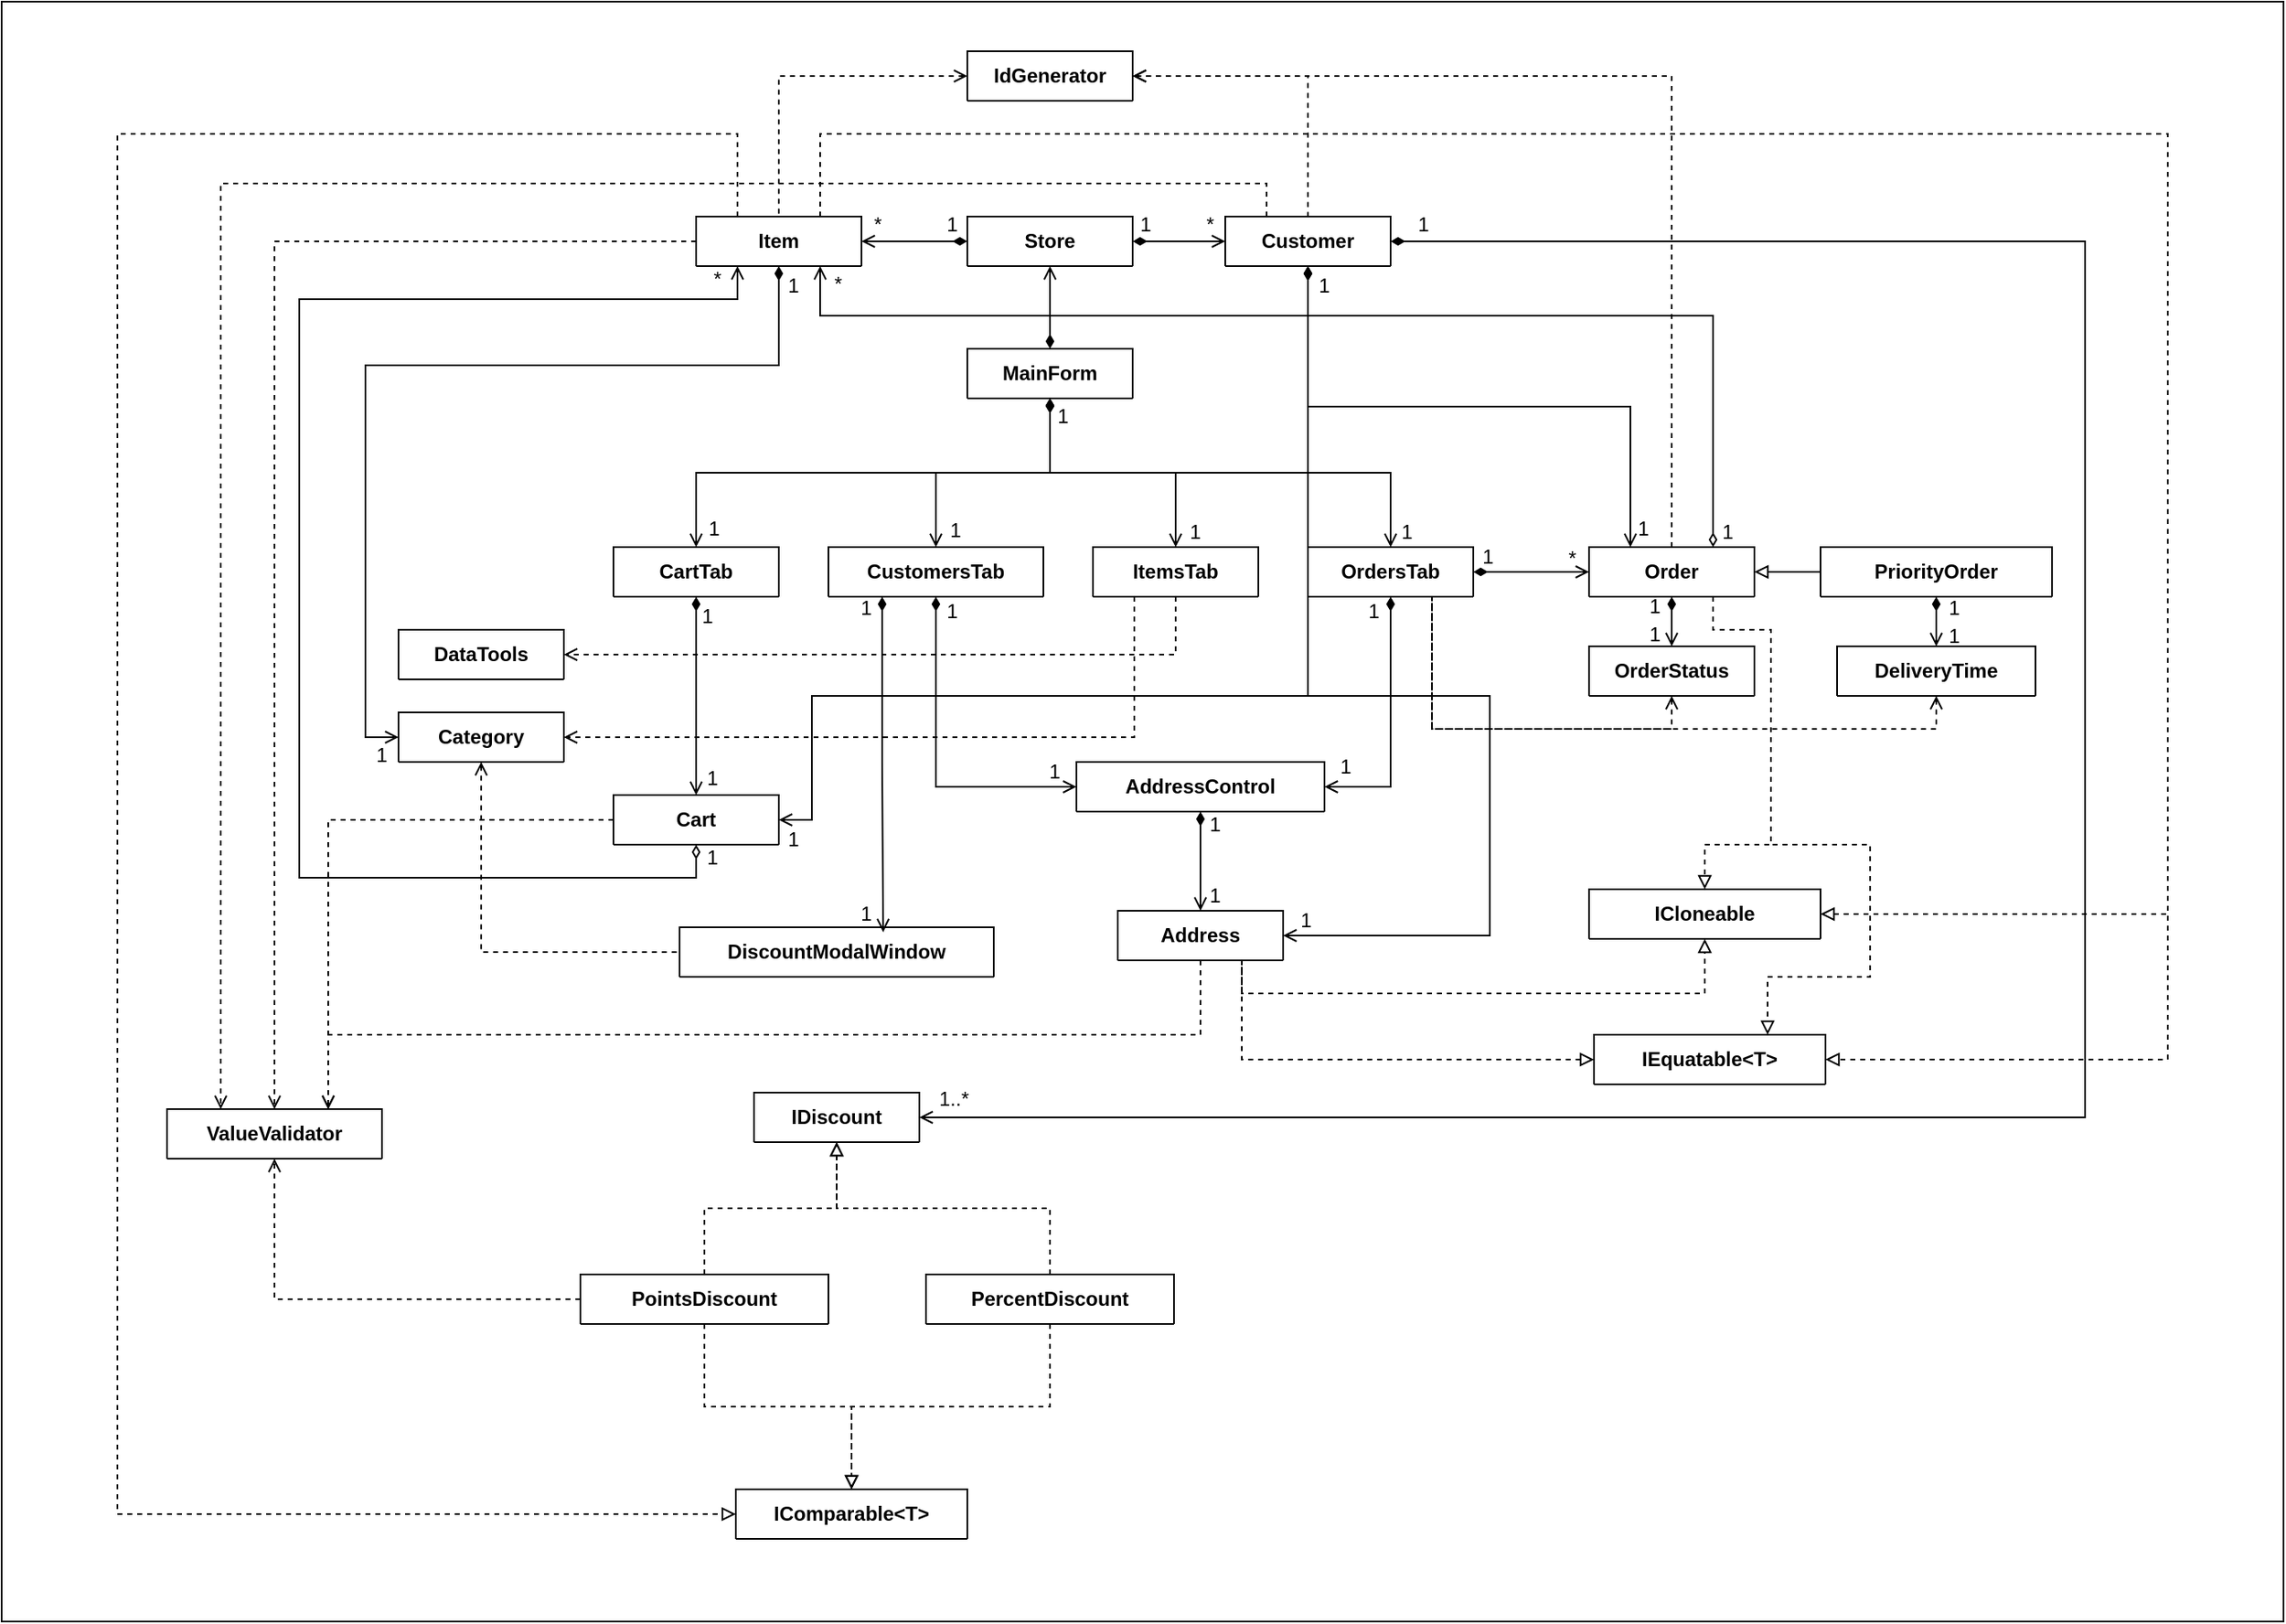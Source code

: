 <mxfile version="24.8.6">
  <diagram name="Страница — 1" id="zNh8XlTThmMpO44cm-tJ">
    <mxGraphModel dx="2631" dy="2167" grid="1" gridSize="10" guides="1" tooltips="1" connect="1" arrows="1" fold="1" page="1" pageScale="1" pageWidth="827" pageHeight="1169" math="0" shadow="0">
      <root>
        <mxCell id="0" />
        <mxCell id="1" parent="0" />
        <mxCell id="8qT4mObkH87osY7xP03N-198" value="" style="rounded=0;whiteSpace=wrap;html=1;" parent="1" vertex="1">
          <mxGeometry x="-220" y="-70" width="1380" height="980" as="geometry" />
        </mxCell>
        <mxCell id="8qT4mObkH87osY7xP03N-95" style="edgeStyle=orthogonalEdgeStyle;rounded=0;orthogonalLoop=1;jettySize=auto;html=1;exitX=0.5;exitY=0;exitDx=0;exitDy=0;entryX=0.5;entryY=1;entryDx=0;entryDy=0;endArrow=open;endFill=0;startArrow=diamondThin;startFill=1;" parent="1" source="8qT4mObkH87osY7xP03N-1" target="8qT4mObkH87osY7xP03N-27" edge="1">
          <mxGeometry relative="1" as="geometry" />
        </mxCell>
        <mxCell id="8qT4mObkH87osY7xP03N-1" value="&lt;span style=&quot;font-weight: 700;&quot;&gt;MainForm&lt;/span&gt;" style="swimlane;fontStyle=0;childLayout=stackLayout;horizontal=1;startSize=30;horizontalStack=0;resizeParent=1;resizeParentMax=0;resizeLast=0;collapsible=1;marginBottom=0;whiteSpace=wrap;html=1;" parent="1" vertex="1" collapsed="1">
          <mxGeometry x="364" y="140" width="100" height="30" as="geometry">
            <mxRectangle x="320" y="150" width="250" height="260" as="alternateBounds" />
          </mxGeometry>
        </mxCell>
        <mxCell id="8qT4mObkH87osY7xP03N-2" value="&lt;div&gt;&lt;div&gt;&lt;br&gt;&lt;/div&gt;&lt;/div&gt;" style="text;strokeColor=none;fillColor=#FFFFFF;align=left;verticalAlign=middle;spacingLeft=4;spacingRight=4;overflow=hidden;points=[[0,0.5],[1,0.5]];portConstraint=eastwest;rotatable=0;whiteSpace=wrap;html=1;" parent="8qT4mObkH87osY7xP03N-1" vertex="1">
          <mxGeometry y="30" width="250" height="40" as="geometry" />
        </mxCell>
        <mxCell id="8qT4mObkH87osY7xP03N-3" value="" style="text;strokeColor=none;fillColor=#FFFFFF;align=left;verticalAlign=middle;spacingLeft=4;spacingRight=4;overflow=hidden;points=[[0,0.5],[1,0.5]];portConstraint=eastwest;rotatable=0;whiteSpace=wrap;html=1;" parent="8qT4mObkH87osY7xP03N-1" vertex="1">
          <mxGeometry y="70" width="250" height="190" as="geometry" />
        </mxCell>
        <mxCell id="8qT4mObkH87osY7xP03N-4" value="" style="endArrow=none;html=1;rounded=0;exitX=-0.005;exitY=1;exitDx=0;exitDy=0;exitPerimeter=0;entryX=1.003;entryY=1;entryDx=0;entryDy=0;entryPerimeter=0;" parent="8qT4mObkH87osY7xP03N-1" source="8qT4mObkH87osY7xP03N-2" target="8qT4mObkH87osY7xP03N-2" edge="1">
          <mxGeometry width="50" height="50" relative="1" as="geometry">
            <mxPoint x="350" y="-20" as="sourcePoint" />
            <mxPoint x="400" y="-70" as="targetPoint" />
          </mxGeometry>
        </mxCell>
        <mxCell id="8qT4mObkH87osY7xP03N-23" style="edgeStyle=orthogonalEdgeStyle;rounded=0;orthogonalLoop=1;jettySize=auto;html=1;exitX=0.5;exitY=0;exitDx=0;exitDy=0;entryX=0.5;entryY=1;entryDx=0;entryDy=0;endArrow=diamondThin;endFill=1;startArrow=open;startFill=0;" parent="1" source="8qT4mObkH87osY7xP03N-5" target="8qT4mObkH87osY7xP03N-1" edge="1">
          <mxGeometry relative="1" as="geometry" />
        </mxCell>
        <mxCell id="8qT4mObkH87osY7xP03N-5" value="&lt;span style=&quot;font-weight: 700;&quot;&gt;CartTab&lt;/span&gt;" style="swimlane;fontStyle=0;childLayout=stackLayout;horizontal=1;startSize=30;horizontalStack=0;resizeParent=1;resizeParentMax=0;resizeLast=0;collapsible=1;marginBottom=0;whiteSpace=wrap;html=1;" parent="1" vertex="1" collapsed="1">
          <mxGeometry x="150" y="260" width="100" height="30" as="geometry">
            <mxRectangle x="320" y="150" width="250" height="260" as="alternateBounds" />
          </mxGeometry>
        </mxCell>
        <mxCell id="8qT4mObkH87osY7xP03N-6" value="&lt;div&gt;&lt;div&gt;&lt;br&gt;&lt;/div&gt;&lt;/div&gt;" style="text;strokeColor=none;fillColor=#FFFFFF;align=left;verticalAlign=middle;spacingLeft=4;spacingRight=4;overflow=hidden;points=[[0,0.5],[1,0.5]];portConstraint=eastwest;rotatable=0;whiteSpace=wrap;html=1;" parent="8qT4mObkH87osY7xP03N-5" vertex="1">
          <mxGeometry y="30" width="250" height="40" as="geometry" />
        </mxCell>
        <mxCell id="8qT4mObkH87osY7xP03N-7" value="" style="text;strokeColor=none;fillColor=#FFFFFF;align=left;verticalAlign=middle;spacingLeft=4;spacingRight=4;overflow=hidden;points=[[0,0.5],[1,0.5]];portConstraint=eastwest;rotatable=0;whiteSpace=wrap;html=1;" parent="8qT4mObkH87osY7xP03N-5" vertex="1">
          <mxGeometry y="70" width="250" height="190" as="geometry" />
        </mxCell>
        <mxCell id="8qT4mObkH87osY7xP03N-8" value="" style="endArrow=none;html=1;rounded=0;exitX=-0.005;exitY=1;exitDx=0;exitDy=0;exitPerimeter=0;entryX=1.003;entryY=1;entryDx=0;entryDy=0;entryPerimeter=0;" parent="8qT4mObkH87osY7xP03N-5" source="8qT4mObkH87osY7xP03N-6" target="8qT4mObkH87osY7xP03N-6" edge="1">
          <mxGeometry width="50" height="50" relative="1" as="geometry">
            <mxPoint x="350" y="-20" as="sourcePoint" />
            <mxPoint x="400" y="-70" as="targetPoint" />
          </mxGeometry>
        </mxCell>
        <mxCell id="8qT4mObkH87osY7xP03N-21" style="edgeStyle=orthogonalEdgeStyle;rounded=0;orthogonalLoop=1;jettySize=auto;html=1;exitX=0.5;exitY=0;exitDx=0;exitDy=0;entryX=0.5;entryY=1;entryDx=0;entryDy=0;endArrow=diamondThin;endFill=1;startArrow=open;startFill=0;" parent="1" source="8qT4mObkH87osY7xP03N-9" target="8qT4mObkH87osY7xP03N-1" edge="1">
          <mxGeometry relative="1" as="geometry" />
        </mxCell>
        <mxCell id="8qT4mObkH87osY7xP03N-111" style="edgeStyle=orthogonalEdgeStyle;rounded=0;orthogonalLoop=1;jettySize=auto;html=1;exitX=0.5;exitY=1;exitDx=0;exitDy=0;entryX=1;entryY=0.5;entryDx=0;entryDy=0;dashed=1;endArrow=open;endFill=0;" parent="1" source="8qT4mObkH87osY7xP03N-9" target="8qT4mObkH87osY7xP03N-71" edge="1">
          <mxGeometry relative="1" as="geometry">
            <mxPoint x="470" y="350" as="targetPoint" />
          </mxGeometry>
        </mxCell>
        <mxCell id="8qT4mObkH87osY7xP03N-112" style="edgeStyle=orthogonalEdgeStyle;rounded=0;orthogonalLoop=1;jettySize=auto;html=1;exitX=0.25;exitY=1;exitDx=0;exitDy=0;entryX=1;entryY=0.5;entryDx=0;entryDy=0;dashed=1;endArrow=open;endFill=0;" parent="1" source="8qT4mObkH87osY7xP03N-9" target="8qT4mObkH87osY7xP03N-59" edge="1">
          <mxGeometry relative="1" as="geometry" />
        </mxCell>
        <mxCell id="8qT4mObkH87osY7xP03N-9" value="&lt;span style=&quot;font-weight: 700;&quot;&gt;ItemsTab&lt;/span&gt;" style="swimlane;fontStyle=0;childLayout=stackLayout;horizontal=1;startSize=30;horizontalStack=0;resizeParent=1;resizeParentMax=0;resizeLast=0;collapsible=1;marginBottom=0;whiteSpace=wrap;html=1;" parent="1" vertex="1" collapsed="1">
          <mxGeometry x="440" y="260" width="100" height="30" as="geometry">
            <mxRectangle x="320" y="150" width="250" height="260" as="alternateBounds" />
          </mxGeometry>
        </mxCell>
        <mxCell id="8qT4mObkH87osY7xP03N-10" value="&lt;div&gt;&lt;div&gt;&lt;br&gt;&lt;/div&gt;&lt;/div&gt;" style="text;strokeColor=none;fillColor=#FFFFFF;align=left;verticalAlign=middle;spacingLeft=4;spacingRight=4;overflow=hidden;points=[[0,0.5],[1,0.5]];portConstraint=eastwest;rotatable=0;whiteSpace=wrap;html=1;" parent="8qT4mObkH87osY7xP03N-9" vertex="1">
          <mxGeometry y="30" width="250" height="40" as="geometry" />
        </mxCell>
        <mxCell id="8qT4mObkH87osY7xP03N-11" value="" style="text;strokeColor=none;fillColor=#FFFFFF;align=left;verticalAlign=middle;spacingLeft=4;spacingRight=4;overflow=hidden;points=[[0,0.5],[1,0.5]];portConstraint=eastwest;rotatable=0;whiteSpace=wrap;html=1;" parent="8qT4mObkH87osY7xP03N-9" vertex="1">
          <mxGeometry y="70" width="250" height="190" as="geometry" />
        </mxCell>
        <mxCell id="8qT4mObkH87osY7xP03N-12" value="" style="endArrow=none;html=1;rounded=0;exitX=-0.005;exitY=1;exitDx=0;exitDy=0;exitPerimeter=0;entryX=1.003;entryY=1;entryDx=0;entryDy=0;entryPerimeter=0;" parent="8qT4mObkH87osY7xP03N-9" source="8qT4mObkH87osY7xP03N-10" target="8qT4mObkH87osY7xP03N-10" edge="1">
          <mxGeometry width="50" height="50" relative="1" as="geometry">
            <mxPoint x="350" y="-20" as="sourcePoint" />
            <mxPoint x="400" y="-70" as="targetPoint" />
          </mxGeometry>
        </mxCell>
        <mxCell id="8qT4mObkH87osY7xP03N-26" style="edgeStyle=orthogonalEdgeStyle;rounded=0;orthogonalLoop=1;jettySize=auto;html=1;exitX=0.5;exitY=0;exitDx=0;exitDy=0;entryX=0.5;entryY=1;entryDx=0;entryDy=0;endArrow=diamondThin;endFill=1;startArrow=open;startFill=0;" parent="1" source="8qT4mObkH87osY7xP03N-13" target="8qT4mObkH87osY7xP03N-1" edge="1">
          <mxGeometry relative="1" as="geometry" />
        </mxCell>
        <mxCell id="8qT4mObkH87osY7xP03N-13" value="&lt;b&gt;CustomersTab&lt;/b&gt;" style="swimlane;fontStyle=0;childLayout=stackLayout;horizontal=1;startSize=30;horizontalStack=0;resizeParent=1;resizeParentMax=0;resizeLast=0;collapsible=1;marginBottom=0;whiteSpace=wrap;html=1;" parent="1" vertex="1" collapsed="1">
          <mxGeometry x="280" y="260" width="130" height="30" as="geometry">
            <mxRectangle x="320" y="150" width="250" height="260" as="alternateBounds" />
          </mxGeometry>
        </mxCell>
        <mxCell id="8qT4mObkH87osY7xP03N-14" value="&lt;div&gt;&lt;div&gt;&lt;br&gt;&lt;/div&gt;&lt;/div&gt;" style="text;strokeColor=none;fillColor=#FFFFFF;align=left;verticalAlign=middle;spacingLeft=4;spacingRight=4;overflow=hidden;points=[[0,0.5],[1,0.5]];portConstraint=eastwest;rotatable=0;whiteSpace=wrap;html=1;" parent="8qT4mObkH87osY7xP03N-13" vertex="1">
          <mxGeometry y="30" width="250" height="40" as="geometry" />
        </mxCell>
        <mxCell id="8qT4mObkH87osY7xP03N-15" value="" style="text;strokeColor=none;fillColor=#FFFFFF;align=left;verticalAlign=middle;spacingLeft=4;spacingRight=4;overflow=hidden;points=[[0,0.5],[1,0.5]];portConstraint=eastwest;rotatable=0;whiteSpace=wrap;html=1;" parent="8qT4mObkH87osY7xP03N-13" vertex="1">
          <mxGeometry y="70" width="250" height="190" as="geometry" />
        </mxCell>
        <mxCell id="8qT4mObkH87osY7xP03N-16" value="" style="endArrow=none;html=1;rounded=0;exitX=-0.005;exitY=1;exitDx=0;exitDy=0;exitPerimeter=0;entryX=1.003;entryY=1;entryDx=0;entryDy=0;entryPerimeter=0;" parent="8qT4mObkH87osY7xP03N-13" source="8qT4mObkH87osY7xP03N-14" target="8qT4mObkH87osY7xP03N-14" edge="1">
          <mxGeometry width="50" height="50" relative="1" as="geometry">
            <mxPoint x="350" y="-20" as="sourcePoint" />
            <mxPoint x="400" y="-70" as="targetPoint" />
          </mxGeometry>
        </mxCell>
        <mxCell id="8qT4mObkH87osY7xP03N-24" style="edgeStyle=orthogonalEdgeStyle;rounded=0;orthogonalLoop=1;jettySize=auto;html=1;exitX=0.5;exitY=0;exitDx=0;exitDy=0;entryX=0.5;entryY=1;entryDx=0;entryDy=0;endArrow=diamondThin;endFill=1;startArrow=open;startFill=0;" parent="1" source="8qT4mObkH87osY7xP03N-17" target="8qT4mObkH87osY7xP03N-1" edge="1">
          <mxGeometry relative="1" as="geometry" />
        </mxCell>
        <mxCell id="8qT4mObkH87osY7xP03N-17" value="&lt;span style=&quot;font-weight: 700;&quot;&gt;OrdersTab&lt;/span&gt;" style="swimlane;fontStyle=0;childLayout=stackLayout;horizontal=1;startSize=30;horizontalStack=0;resizeParent=1;resizeParentMax=0;resizeLast=0;collapsible=1;marginBottom=0;whiteSpace=wrap;html=1;" parent="1" vertex="1" collapsed="1">
          <mxGeometry x="570" y="260" width="100" height="30" as="geometry">
            <mxRectangle x="320" y="150" width="250" height="260" as="alternateBounds" />
          </mxGeometry>
        </mxCell>
        <mxCell id="8qT4mObkH87osY7xP03N-18" value="&lt;div&gt;&lt;div&gt;&lt;br&gt;&lt;/div&gt;&lt;/div&gt;" style="text;strokeColor=none;fillColor=#FFFFFF;align=left;verticalAlign=middle;spacingLeft=4;spacingRight=4;overflow=hidden;points=[[0,0.5],[1,0.5]];portConstraint=eastwest;rotatable=0;whiteSpace=wrap;html=1;" parent="8qT4mObkH87osY7xP03N-17" vertex="1">
          <mxGeometry y="30" width="250" height="40" as="geometry" />
        </mxCell>
        <mxCell id="8qT4mObkH87osY7xP03N-19" value="" style="text;strokeColor=none;fillColor=#FFFFFF;align=left;verticalAlign=middle;spacingLeft=4;spacingRight=4;overflow=hidden;points=[[0,0.5],[1,0.5]];portConstraint=eastwest;rotatable=0;whiteSpace=wrap;html=1;" parent="8qT4mObkH87osY7xP03N-17" vertex="1">
          <mxGeometry y="70" width="250" height="190" as="geometry" />
        </mxCell>
        <mxCell id="8qT4mObkH87osY7xP03N-20" value="" style="endArrow=none;html=1;rounded=0;exitX=-0.005;exitY=1;exitDx=0;exitDy=0;exitPerimeter=0;entryX=1.003;entryY=1;entryDx=0;entryDy=0;entryPerimeter=0;" parent="8qT4mObkH87osY7xP03N-17" source="8qT4mObkH87osY7xP03N-18" target="8qT4mObkH87osY7xP03N-18" edge="1">
          <mxGeometry width="50" height="50" relative="1" as="geometry">
            <mxPoint x="350" y="-20" as="sourcePoint" />
            <mxPoint x="400" y="-70" as="targetPoint" />
          </mxGeometry>
        </mxCell>
        <mxCell id="8qT4mObkH87osY7xP03N-96" style="edgeStyle=orthogonalEdgeStyle;rounded=0;orthogonalLoop=1;jettySize=auto;html=1;exitX=1;exitY=0.5;exitDx=0;exitDy=0;entryX=0;entryY=0.5;entryDx=0;entryDy=0;startArrow=diamondThin;startFill=1;endArrow=open;endFill=0;" parent="1" source="8qT4mObkH87osY7xP03N-27" target="8qT4mObkH87osY7xP03N-35" edge="1">
          <mxGeometry relative="1" as="geometry" />
        </mxCell>
        <mxCell id="8qT4mObkH87osY7xP03N-27" value="&lt;span style=&quot;font-weight: 700;&quot;&gt;Store&lt;/span&gt;" style="swimlane;fontStyle=0;childLayout=stackLayout;horizontal=1;startSize=30;horizontalStack=0;resizeParent=1;resizeParentMax=0;resizeLast=0;collapsible=1;marginBottom=0;whiteSpace=wrap;html=1;" parent="1" vertex="1" collapsed="1">
          <mxGeometry x="364" y="60" width="100" height="30" as="geometry">
            <mxRectangle x="320" y="150" width="250" height="260" as="alternateBounds" />
          </mxGeometry>
        </mxCell>
        <mxCell id="8qT4mObkH87osY7xP03N-28" value="&lt;div&gt;&lt;div&gt;&lt;br&gt;&lt;/div&gt;&lt;/div&gt;" style="text;strokeColor=none;fillColor=#FFFFFF;align=left;verticalAlign=middle;spacingLeft=4;spacingRight=4;overflow=hidden;points=[[0,0.5],[1,0.5]];portConstraint=eastwest;rotatable=0;whiteSpace=wrap;html=1;" parent="8qT4mObkH87osY7xP03N-27" vertex="1">
          <mxGeometry y="30" width="250" height="40" as="geometry" />
        </mxCell>
        <mxCell id="8qT4mObkH87osY7xP03N-29" value="" style="text;strokeColor=none;fillColor=#FFFFFF;align=left;verticalAlign=middle;spacingLeft=4;spacingRight=4;overflow=hidden;points=[[0,0.5],[1,0.5]];portConstraint=eastwest;rotatable=0;whiteSpace=wrap;html=1;" parent="8qT4mObkH87osY7xP03N-27" vertex="1">
          <mxGeometry y="70" width="250" height="190" as="geometry" />
        </mxCell>
        <mxCell id="8qT4mObkH87osY7xP03N-30" value="" style="endArrow=none;html=1;rounded=0;exitX=-0.005;exitY=1;exitDx=0;exitDy=0;exitPerimeter=0;entryX=1.003;entryY=1;entryDx=0;entryDy=0;entryPerimeter=0;" parent="8qT4mObkH87osY7xP03N-27" source="8qT4mObkH87osY7xP03N-28" target="8qT4mObkH87osY7xP03N-28" edge="1">
          <mxGeometry width="50" height="50" relative="1" as="geometry">
            <mxPoint x="350" y="-20" as="sourcePoint" />
            <mxPoint x="400" y="-70" as="targetPoint" />
          </mxGeometry>
        </mxCell>
        <mxCell id="8qT4mObkH87osY7xP03N-97" style="edgeStyle=orthogonalEdgeStyle;rounded=0;orthogonalLoop=1;jettySize=auto;html=1;exitX=1;exitY=0.5;exitDx=0;exitDy=0;entryX=0;entryY=0.5;entryDx=0;entryDy=0;endArrow=diamondThin;endFill=1;startArrow=open;startFill=0;" parent="1" source="8qT4mObkH87osY7xP03N-31" target="8qT4mObkH87osY7xP03N-27" edge="1">
          <mxGeometry relative="1" as="geometry" />
        </mxCell>
        <mxCell id="8qT4mObkH87osY7xP03N-125" style="edgeStyle=orthogonalEdgeStyle;rounded=0;orthogonalLoop=1;jettySize=auto;html=1;exitX=0;exitY=0.5;exitDx=0;exitDy=0;dashed=1;endArrow=open;endFill=0;" parent="1" source="8qT4mObkH87osY7xP03N-31" target="8qT4mObkH87osY7xP03N-83" edge="1">
          <mxGeometry relative="1" as="geometry" />
        </mxCell>
        <mxCell id="8qT4mObkH87osY7xP03N-127" style="edgeStyle=orthogonalEdgeStyle;rounded=0;orthogonalLoop=1;jettySize=auto;html=1;exitX=0.5;exitY=1;exitDx=0;exitDy=0;entryX=0;entryY=0.5;entryDx=0;entryDy=0;endArrow=open;endFill=0;startArrow=diamondThin;startFill=1;" parent="1" source="8qT4mObkH87osY7xP03N-31" target="8qT4mObkH87osY7xP03N-59" edge="1">
          <mxGeometry relative="1" as="geometry">
            <Array as="points">
              <mxPoint x="250" y="150" />
              <mxPoint y="150" />
              <mxPoint y="375" />
            </Array>
          </mxGeometry>
        </mxCell>
        <mxCell id="8qT4mObkH87osY7xP03N-191" style="edgeStyle=orthogonalEdgeStyle;rounded=0;orthogonalLoop=1;jettySize=auto;html=1;exitX=0.25;exitY=0;exitDx=0;exitDy=0;entryX=0;entryY=0.5;entryDx=0;entryDy=0;dashed=1;endArrow=block;endFill=0;" parent="1" source="8qT4mObkH87osY7xP03N-31" target="8qT4mObkH87osY7xP03N-185" edge="1">
          <mxGeometry relative="1" as="geometry">
            <Array as="points">
              <mxPoint x="225" y="10" />
              <mxPoint x="-150" y="10" />
              <mxPoint x="-150" y="845" />
            </Array>
          </mxGeometry>
        </mxCell>
        <mxCell id="8qT4mObkH87osY7xP03N-194" style="edgeStyle=orthogonalEdgeStyle;rounded=0;orthogonalLoop=1;jettySize=auto;html=1;exitX=0.75;exitY=0;exitDx=0;exitDy=0;entryX=1;entryY=0.5;entryDx=0;entryDy=0;dashed=1;endArrow=block;endFill=0;" parent="1" source="8qT4mObkH87osY7xP03N-31" target="8qT4mObkH87osY7xP03N-181" edge="1">
          <mxGeometry relative="1" as="geometry">
            <Array as="points">
              <mxPoint x="275" y="10" />
              <mxPoint x="1090" y="10" />
              <mxPoint x="1090" y="482" />
            </Array>
          </mxGeometry>
        </mxCell>
        <mxCell id="8qT4mObkH87osY7xP03N-197" style="edgeStyle=orthogonalEdgeStyle;rounded=0;orthogonalLoop=1;jettySize=auto;html=1;exitX=0.75;exitY=0;exitDx=0;exitDy=0;entryX=1;entryY=0.5;entryDx=0;entryDy=0;dashed=1;endArrow=block;endFill=0;" parent="1" source="8qT4mObkH87osY7xP03N-31" target="8qT4mObkH87osY7xP03N-176" edge="1">
          <mxGeometry relative="1" as="geometry">
            <Array as="points">
              <mxPoint x="275" y="10" />
              <mxPoint x="1090" y="10" />
              <mxPoint x="1090" y="570" />
            </Array>
          </mxGeometry>
        </mxCell>
        <mxCell id="8qT4mObkH87osY7xP03N-31" value="&lt;span style=&quot;font-weight: 700;&quot;&gt;Item&lt;/span&gt;" style="swimlane;fontStyle=0;childLayout=stackLayout;horizontal=1;startSize=30;horizontalStack=0;resizeParent=1;resizeParentMax=0;resizeLast=0;collapsible=1;marginBottom=0;whiteSpace=wrap;html=1;" parent="1" vertex="1" collapsed="1">
          <mxGeometry x="200" y="60" width="100" height="30" as="geometry">
            <mxRectangle x="320" y="150" width="250" height="260" as="alternateBounds" />
          </mxGeometry>
        </mxCell>
        <mxCell id="8qT4mObkH87osY7xP03N-32" value="&lt;div&gt;&lt;div&gt;&lt;br&gt;&lt;/div&gt;&lt;/div&gt;" style="text;strokeColor=none;fillColor=#FFFFFF;align=left;verticalAlign=middle;spacingLeft=4;spacingRight=4;overflow=hidden;points=[[0,0.5],[1,0.5]];portConstraint=eastwest;rotatable=0;whiteSpace=wrap;html=1;" parent="8qT4mObkH87osY7xP03N-31" vertex="1">
          <mxGeometry y="30" width="250" height="40" as="geometry" />
        </mxCell>
        <mxCell id="8qT4mObkH87osY7xP03N-33" value="" style="text;strokeColor=none;fillColor=#FFFFFF;align=left;verticalAlign=middle;spacingLeft=4;spacingRight=4;overflow=hidden;points=[[0,0.5],[1,0.5]];portConstraint=eastwest;rotatable=0;whiteSpace=wrap;html=1;" parent="8qT4mObkH87osY7xP03N-31" vertex="1">
          <mxGeometry y="70" width="250" height="190" as="geometry" />
        </mxCell>
        <mxCell id="8qT4mObkH87osY7xP03N-34" value="" style="endArrow=none;html=1;rounded=0;exitX=-0.005;exitY=1;exitDx=0;exitDy=0;exitPerimeter=0;entryX=1.003;entryY=1;entryDx=0;entryDy=0;entryPerimeter=0;" parent="8qT4mObkH87osY7xP03N-31" source="8qT4mObkH87osY7xP03N-32" target="8qT4mObkH87osY7xP03N-32" edge="1">
          <mxGeometry width="50" height="50" relative="1" as="geometry">
            <mxPoint x="350" y="-20" as="sourcePoint" />
            <mxPoint x="400" y="-70" as="targetPoint" />
          </mxGeometry>
        </mxCell>
        <mxCell id="8qT4mObkH87osY7xP03N-126" style="edgeStyle=orthogonalEdgeStyle;rounded=0;orthogonalLoop=1;jettySize=auto;html=1;exitX=0.25;exitY=0;exitDx=0;exitDy=0;entryX=0.25;entryY=0;entryDx=0;entryDy=0;dashed=1;endArrow=open;endFill=0;" parent="1" source="8qT4mObkH87osY7xP03N-35" target="8qT4mObkH87osY7xP03N-83" edge="1">
          <mxGeometry relative="1" as="geometry" />
        </mxCell>
        <mxCell id="8qT4mObkH87osY7xP03N-35" value="&lt;span style=&quot;font-weight: 700;&quot;&gt;Customer&lt;/span&gt;" style="swimlane;fontStyle=0;childLayout=stackLayout;horizontal=1;startSize=30;horizontalStack=0;resizeParent=1;resizeParentMax=0;resizeLast=0;collapsible=1;marginBottom=0;whiteSpace=wrap;html=1;" parent="1" vertex="1" collapsed="1">
          <mxGeometry x="520" y="60" width="100" height="30" as="geometry">
            <mxRectangle x="320" y="150" width="250" height="260" as="alternateBounds" />
          </mxGeometry>
        </mxCell>
        <mxCell id="8qT4mObkH87osY7xP03N-36" value="&lt;div&gt;&lt;div&gt;&lt;br&gt;&lt;/div&gt;&lt;/div&gt;" style="text;strokeColor=none;fillColor=#FFFFFF;align=left;verticalAlign=middle;spacingLeft=4;spacingRight=4;overflow=hidden;points=[[0,0.5],[1,0.5]];portConstraint=eastwest;rotatable=0;whiteSpace=wrap;html=1;" parent="8qT4mObkH87osY7xP03N-35" vertex="1">
          <mxGeometry y="30" width="250" height="40" as="geometry" />
        </mxCell>
        <mxCell id="8qT4mObkH87osY7xP03N-37" value="" style="text;strokeColor=none;fillColor=#FFFFFF;align=left;verticalAlign=middle;spacingLeft=4;spacingRight=4;overflow=hidden;points=[[0,0.5],[1,0.5]];portConstraint=eastwest;rotatable=0;whiteSpace=wrap;html=1;" parent="8qT4mObkH87osY7xP03N-35" vertex="1">
          <mxGeometry y="70" width="250" height="190" as="geometry" />
        </mxCell>
        <mxCell id="8qT4mObkH87osY7xP03N-38" value="" style="endArrow=none;html=1;rounded=0;exitX=-0.005;exitY=1;exitDx=0;exitDy=0;exitPerimeter=0;entryX=1.003;entryY=1;entryDx=0;entryDy=0;entryPerimeter=0;" parent="8qT4mObkH87osY7xP03N-35" source="8qT4mObkH87osY7xP03N-36" target="8qT4mObkH87osY7xP03N-36" edge="1">
          <mxGeometry width="50" height="50" relative="1" as="geometry">
            <mxPoint x="350" y="-20" as="sourcePoint" />
            <mxPoint x="400" y="-70" as="targetPoint" />
          </mxGeometry>
        </mxCell>
        <mxCell id="8qT4mObkH87osY7xP03N-114" style="edgeStyle=orthogonalEdgeStyle;rounded=0;orthogonalLoop=1;jettySize=auto;html=1;exitX=0;exitY=0.5;exitDx=0;exitDy=0;entryX=0.5;entryY=0;entryDx=0;entryDy=0;endArrow=none;endFill=0;startArrow=open;startFill=0;dashed=1;" parent="1" source="8qT4mObkH87osY7xP03N-39" target="8qT4mObkH87osY7xP03N-31" edge="1">
          <mxGeometry relative="1" as="geometry" />
        </mxCell>
        <mxCell id="8qT4mObkH87osY7xP03N-115" style="edgeStyle=orthogonalEdgeStyle;rounded=0;orthogonalLoop=1;jettySize=auto;html=1;exitX=1;exitY=0.5;exitDx=0;exitDy=0;entryX=0.5;entryY=0;entryDx=0;entryDy=0;endArrow=none;endFill=0;startArrow=open;startFill=0;dashed=1;" parent="1" source="8qT4mObkH87osY7xP03N-39" target="8qT4mObkH87osY7xP03N-35" edge="1">
          <mxGeometry relative="1" as="geometry" />
        </mxCell>
        <mxCell id="8qT4mObkH87osY7xP03N-39" value="&lt;span style=&quot;font-weight: 700;&quot;&gt;IdGenerator&lt;/span&gt;" style="swimlane;fontStyle=0;childLayout=stackLayout;horizontal=1;startSize=30;horizontalStack=0;resizeParent=1;resizeParentMax=0;resizeLast=0;collapsible=1;marginBottom=0;whiteSpace=wrap;html=1;" parent="1" vertex="1" collapsed="1">
          <mxGeometry x="364" y="-40" width="100" height="30" as="geometry">
            <mxRectangle x="320" y="150" width="250" height="260" as="alternateBounds" />
          </mxGeometry>
        </mxCell>
        <mxCell id="8qT4mObkH87osY7xP03N-40" value="&lt;div&gt;&lt;div&gt;&lt;br&gt;&lt;/div&gt;&lt;/div&gt;" style="text;strokeColor=none;fillColor=#FFFFFF;align=left;verticalAlign=middle;spacingLeft=4;spacingRight=4;overflow=hidden;points=[[0,0.5],[1,0.5]];portConstraint=eastwest;rotatable=0;whiteSpace=wrap;html=1;" parent="8qT4mObkH87osY7xP03N-39" vertex="1">
          <mxGeometry y="30" width="250" height="40" as="geometry" />
        </mxCell>
        <mxCell id="8qT4mObkH87osY7xP03N-41" value="" style="text;strokeColor=none;fillColor=#FFFFFF;align=left;verticalAlign=middle;spacingLeft=4;spacingRight=4;overflow=hidden;points=[[0,0.5],[1,0.5]];portConstraint=eastwest;rotatable=0;whiteSpace=wrap;html=1;" parent="8qT4mObkH87osY7xP03N-39" vertex="1">
          <mxGeometry y="70" width="250" height="190" as="geometry" />
        </mxCell>
        <mxCell id="8qT4mObkH87osY7xP03N-42" value="" style="endArrow=none;html=1;rounded=0;exitX=-0.005;exitY=1;exitDx=0;exitDy=0;exitPerimeter=0;entryX=1.003;entryY=1;entryDx=0;entryDy=0;entryPerimeter=0;" parent="8qT4mObkH87osY7xP03N-39" source="8qT4mObkH87osY7xP03N-40" target="8qT4mObkH87osY7xP03N-40" edge="1">
          <mxGeometry width="50" height="50" relative="1" as="geometry">
            <mxPoint x="350" y="-20" as="sourcePoint" />
            <mxPoint x="400" y="-70" as="targetPoint" />
          </mxGeometry>
        </mxCell>
        <mxCell id="8qT4mObkH87osY7xP03N-128" style="edgeStyle=orthogonalEdgeStyle;rounded=0;orthogonalLoop=1;jettySize=auto;html=1;exitX=0.5;exitY=0;exitDx=0;exitDy=0;entryX=0.5;entryY=1;entryDx=0;entryDy=0;endArrow=diamondThin;endFill=1;startArrow=open;startFill=0;" parent="1" source="8qT4mObkH87osY7xP03N-43" target="8qT4mObkH87osY7xP03N-47" edge="1">
          <mxGeometry relative="1" as="geometry" />
        </mxCell>
        <mxCell id="8qT4mObkH87osY7xP03N-130" style="edgeStyle=orthogonalEdgeStyle;rounded=0;orthogonalLoop=1;jettySize=auto;html=1;exitX=0.5;exitY=1;exitDx=0;exitDy=0;entryX=0.75;entryY=1;entryDx=0;entryDy=0;dashed=1;endArrow=none;endFill=0;startArrow=open;startFill=0;" parent="1" source="8qT4mObkH87osY7xP03N-43" target="8qT4mObkH87osY7xP03N-17" edge="1">
          <mxGeometry relative="1" as="geometry" />
        </mxCell>
        <mxCell id="8qT4mObkH87osY7xP03N-43" value="&lt;span style=&quot;font-weight: 700;&quot;&gt;OrderStatus&lt;/span&gt;" style="swimlane;fontStyle=0;childLayout=stackLayout;horizontal=1;startSize=30;horizontalStack=0;resizeParent=1;resizeParentMax=0;resizeLast=0;collapsible=1;marginBottom=0;whiteSpace=wrap;html=1;" parent="1" vertex="1" collapsed="1">
          <mxGeometry x="740" y="320" width="100" height="30" as="geometry">
            <mxRectangle x="320" y="150" width="250" height="260" as="alternateBounds" />
          </mxGeometry>
        </mxCell>
        <mxCell id="8qT4mObkH87osY7xP03N-44" value="&lt;div&gt;&lt;div&gt;&lt;br&gt;&lt;/div&gt;&lt;/div&gt;" style="text;strokeColor=none;fillColor=#FFFFFF;align=left;verticalAlign=middle;spacingLeft=4;spacingRight=4;overflow=hidden;points=[[0,0.5],[1,0.5]];portConstraint=eastwest;rotatable=0;whiteSpace=wrap;html=1;" parent="8qT4mObkH87osY7xP03N-43" vertex="1">
          <mxGeometry y="30" width="250" height="40" as="geometry" />
        </mxCell>
        <mxCell id="8qT4mObkH87osY7xP03N-45" value="" style="text;strokeColor=none;fillColor=#FFFFFF;align=left;verticalAlign=middle;spacingLeft=4;spacingRight=4;overflow=hidden;points=[[0,0.5],[1,0.5]];portConstraint=eastwest;rotatable=0;whiteSpace=wrap;html=1;" parent="8qT4mObkH87osY7xP03N-43" vertex="1">
          <mxGeometry y="70" width="250" height="190" as="geometry" />
        </mxCell>
        <mxCell id="8qT4mObkH87osY7xP03N-46" value="" style="endArrow=none;html=1;rounded=0;exitX=-0.005;exitY=1;exitDx=0;exitDy=0;exitPerimeter=0;entryX=1.003;entryY=1;entryDx=0;entryDy=0;entryPerimeter=0;" parent="8qT4mObkH87osY7xP03N-43" source="8qT4mObkH87osY7xP03N-44" target="8qT4mObkH87osY7xP03N-44" edge="1">
          <mxGeometry width="50" height="50" relative="1" as="geometry">
            <mxPoint x="350" y="-20" as="sourcePoint" />
            <mxPoint x="400" y="-70" as="targetPoint" />
          </mxGeometry>
        </mxCell>
        <mxCell id="8qT4mObkH87osY7xP03N-105" style="edgeStyle=orthogonalEdgeStyle;rounded=0;orthogonalLoop=1;jettySize=auto;html=1;exitX=0;exitY=0.5;exitDx=0;exitDy=0;entryX=1;entryY=0.5;entryDx=0;entryDy=0;endArrow=diamondThin;endFill=1;startArrow=open;startFill=0;" parent="1" source="8qT4mObkH87osY7xP03N-47" target="8qT4mObkH87osY7xP03N-17" edge="1">
          <mxGeometry relative="1" as="geometry" />
        </mxCell>
        <mxCell id="8qT4mObkH87osY7xP03N-110" style="edgeStyle=orthogonalEdgeStyle;rounded=0;orthogonalLoop=1;jettySize=auto;html=1;exitX=1;exitY=0.5;exitDx=0;exitDy=0;entryX=0;entryY=0.5;entryDx=0;entryDy=0;endArrow=none;endFill=0;startArrow=block;startFill=0;" parent="1" source="8qT4mObkH87osY7xP03N-47" target="8qT4mObkH87osY7xP03N-98" edge="1">
          <mxGeometry relative="1" as="geometry" />
        </mxCell>
        <mxCell id="8qT4mObkH87osY7xP03N-116" style="edgeStyle=orthogonalEdgeStyle;rounded=0;orthogonalLoop=1;jettySize=auto;html=1;exitX=0.5;exitY=0;exitDx=0;exitDy=0;entryX=1;entryY=0.5;entryDx=0;entryDy=0;endArrow=open;endFill=0;dashed=1;" parent="1" source="8qT4mObkH87osY7xP03N-47" target="8qT4mObkH87osY7xP03N-39" edge="1">
          <mxGeometry relative="1" as="geometry" />
        </mxCell>
        <mxCell id="8qT4mObkH87osY7xP03N-166" style="edgeStyle=orthogonalEdgeStyle;rounded=0;orthogonalLoop=1;jettySize=auto;html=1;exitX=0.25;exitY=0;exitDx=0;exitDy=0;entryX=0.5;entryY=1;entryDx=0;entryDy=0;endArrow=diamondThin;endFill=1;startArrow=open;startFill=0;" parent="1" source="8qT4mObkH87osY7xP03N-47" target="8qT4mObkH87osY7xP03N-35" edge="1">
          <mxGeometry relative="1" as="geometry" />
        </mxCell>
        <mxCell id="8qT4mObkH87osY7xP03N-173" style="edgeStyle=orthogonalEdgeStyle;rounded=0;orthogonalLoop=1;jettySize=auto;html=1;exitX=0.75;exitY=0;exitDx=0;exitDy=0;entryX=0.75;entryY=1;entryDx=0;entryDy=0;endArrow=open;endFill=0;startArrow=diamondThin;startFill=0;" parent="1" source="8qT4mObkH87osY7xP03N-47" target="8qT4mObkH87osY7xP03N-31" edge="1">
          <mxGeometry relative="1" as="geometry">
            <Array as="points">
              <mxPoint x="815" y="120" />
              <mxPoint x="275" y="120" />
            </Array>
          </mxGeometry>
        </mxCell>
        <mxCell id="8qT4mObkH87osY7xP03N-193" style="edgeStyle=orthogonalEdgeStyle;rounded=0;orthogonalLoop=1;jettySize=auto;html=1;exitX=0.75;exitY=1;exitDx=0;exitDy=0;entryX=0.5;entryY=0;entryDx=0;entryDy=0;dashed=1;endArrow=block;endFill=0;" parent="1" source="8qT4mObkH87osY7xP03N-47" target="8qT4mObkH87osY7xP03N-181" edge="1">
          <mxGeometry relative="1" as="geometry">
            <Array as="points">
              <mxPoint x="815" y="310" />
              <mxPoint x="850" y="310" />
              <mxPoint x="850" y="440" />
              <mxPoint x="810" y="440" />
            </Array>
          </mxGeometry>
        </mxCell>
        <mxCell id="8qT4mObkH87osY7xP03N-196" style="edgeStyle=orthogonalEdgeStyle;rounded=0;orthogonalLoop=1;jettySize=auto;html=1;exitX=0.75;exitY=1;exitDx=0;exitDy=0;entryX=0.75;entryY=0;entryDx=0;entryDy=0;dashed=1;startArrow=none;startFill=0;endArrow=block;endFill=0;" parent="1" source="8qT4mObkH87osY7xP03N-47" target="8qT4mObkH87osY7xP03N-176" edge="1">
          <mxGeometry relative="1" as="geometry">
            <Array as="points">
              <mxPoint x="815" y="310" />
              <mxPoint x="850" y="310" />
              <mxPoint x="850" y="440" />
              <mxPoint x="910" y="440" />
              <mxPoint x="910" y="520" />
              <mxPoint x="848" y="520" />
            </Array>
          </mxGeometry>
        </mxCell>
        <mxCell id="8qT4mObkH87osY7xP03N-47" value="&lt;span style=&quot;font-weight: 700;&quot;&gt;Order&lt;/span&gt;" style="swimlane;fontStyle=0;childLayout=stackLayout;horizontal=1;startSize=30;horizontalStack=0;resizeParent=1;resizeParentMax=0;resizeLast=0;collapsible=1;marginBottom=0;whiteSpace=wrap;html=1;" parent="1" vertex="1" collapsed="1">
          <mxGeometry x="740" y="260" width="100" height="30" as="geometry">
            <mxRectangle x="320" y="150" width="250" height="260" as="alternateBounds" />
          </mxGeometry>
        </mxCell>
        <mxCell id="8qT4mObkH87osY7xP03N-48" value="&lt;div&gt;&lt;div&gt;&lt;br&gt;&lt;/div&gt;&lt;/div&gt;" style="text;strokeColor=none;fillColor=#FFFFFF;align=left;verticalAlign=middle;spacingLeft=4;spacingRight=4;overflow=hidden;points=[[0,0.5],[1,0.5]];portConstraint=eastwest;rotatable=0;whiteSpace=wrap;html=1;" parent="8qT4mObkH87osY7xP03N-47" vertex="1">
          <mxGeometry y="30" width="250" height="40" as="geometry" />
        </mxCell>
        <mxCell id="8qT4mObkH87osY7xP03N-49" value="" style="text;strokeColor=none;fillColor=#FFFFFF;align=left;verticalAlign=middle;spacingLeft=4;spacingRight=4;overflow=hidden;points=[[0,0.5],[1,0.5]];portConstraint=eastwest;rotatable=0;whiteSpace=wrap;html=1;" parent="8qT4mObkH87osY7xP03N-47" vertex="1">
          <mxGeometry y="70" width="250" height="190" as="geometry" />
        </mxCell>
        <mxCell id="8qT4mObkH87osY7xP03N-50" value="" style="endArrow=none;html=1;rounded=0;exitX=-0.005;exitY=1;exitDx=0;exitDy=0;exitPerimeter=0;entryX=1.003;entryY=1;entryDx=0;entryDy=0;entryPerimeter=0;" parent="8qT4mObkH87osY7xP03N-47" source="8qT4mObkH87osY7xP03N-48" target="8qT4mObkH87osY7xP03N-48" edge="1">
          <mxGeometry width="50" height="50" relative="1" as="geometry">
            <mxPoint x="350" y="-20" as="sourcePoint" />
            <mxPoint x="400" y="-70" as="targetPoint" />
          </mxGeometry>
        </mxCell>
        <mxCell id="8qT4mObkH87osY7xP03N-106" style="edgeStyle=orthogonalEdgeStyle;rounded=0;orthogonalLoop=1;jettySize=auto;html=1;exitX=0.5;exitY=0;exitDx=0;exitDy=0;entryX=0.5;entryY=1;entryDx=0;entryDy=0;endArrow=diamondThin;endFill=1;startArrow=open;startFill=0;" parent="1" source="8qT4mObkH87osY7xP03N-51" target="8qT4mObkH87osY7xP03N-5" edge="1">
          <mxGeometry relative="1" as="geometry" />
        </mxCell>
        <mxCell id="8qT4mObkH87osY7xP03N-123" style="edgeStyle=orthogonalEdgeStyle;rounded=0;orthogonalLoop=1;jettySize=auto;html=1;exitX=0;exitY=0.5;exitDx=0;exitDy=0;entryX=0.75;entryY=0;entryDx=0;entryDy=0;dashed=1;endArrow=open;endFill=0;" parent="1" source="8qT4mObkH87osY7xP03N-51" target="8qT4mObkH87osY7xP03N-83" edge="1">
          <mxGeometry relative="1" as="geometry" />
        </mxCell>
        <mxCell id="8qT4mObkH87osY7xP03N-163" style="edgeStyle=orthogonalEdgeStyle;rounded=0;orthogonalLoop=1;jettySize=auto;html=1;exitX=0.5;exitY=1;exitDx=0;exitDy=0;entryX=0.25;entryY=1;entryDx=0;entryDy=0;endArrow=open;endFill=0;startArrow=diamondThin;startFill=0;" parent="1" source="8qT4mObkH87osY7xP03N-51" target="8qT4mObkH87osY7xP03N-31" edge="1">
          <mxGeometry relative="1" as="geometry">
            <Array as="points">
              <mxPoint x="200" y="460" />
              <mxPoint x="-40" y="460" />
              <mxPoint x="-40" y="110" />
              <mxPoint x="225" y="110" />
            </Array>
          </mxGeometry>
        </mxCell>
        <mxCell id="8qT4mObkH87osY7xP03N-171" style="edgeStyle=orthogonalEdgeStyle;rounded=0;orthogonalLoop=1;jettySize=auto;html=1;exitX=1;exitY=0.5;exitDx=0;exitDy=0;entryX=0.5;entryY=1;entryDx=0;entryDy=0;endArrow=diamondThin;endFill=1;startArrow=open;startFill=0;" parent="1" source="8qT4mObkH87osY7xP03N-51" target="8qT4mObkH87osY7xP03N-35" edge="1">
          <mxGeometry relative="1" as="geometry">
            <mxPoint x="540" y="120" as="targetPoint" />
            <Array as="points">
              <mxPoint x="270" y="425" />
              <mxPoint x="270" y="350" />
              <mxPoint x="570" y="350" />
            </Array>
          </mxGeometry>
        </mxCell>
        <mxCell id="8qT4mObkH87osY7xP03N-51" value="&lt;span style=&quot;font-weight: 700;&quot;&gt;Cart&lt;/span&gt;" style="swimlane;fontStyle=0;childLayout=stackLayout;horizontal=1;startSize=30;horizontalStack=0;resizeParent=1;resizeParentMax=0;resizeLast=0;collapsible=1;marginBottom=0;whiteSpace=wrap;html=1;" parent="1" vertex="1" collapsed="1">
          <mxGeometry x="150" y="410" width="100" height="30" as="geometry">
            <mxRectangle x="320" y="150" width="250" height="260" as="alternateBounds" />
          </mxGeometry>
        </mxCell>
        <mxCell id="8qT4mObkH87osY7xP03N-52" value="&lt;div&gt;&lt;div&gt;&lt;br&gt;&lt;/div&gt;&lt;/div&gt;" style="text;strokeColor=none;fillColor=#FFFFFF;align=left;verticalAlign=middle;spacingLeft=4;spacingRight=4;overflow=hidden;points=[[0,0.5],[1,0.5]];portConstraint=eastwest;rotatable=0;whiteSpace=wrap;html=1;" parent="8qT4mObkH87osY7xP03N-51" vertex="1">
          <mxGeometry y="30" width="250" height="40" as="geometry" />
        </mxCell>
        <mxCell id="8qT4mObkH87osY7xP03N-53" value="" style="text;strokeColor=none;fillColor=#FFFFFF;align=left;verticalAlign=middle;spacingLeft=4;spacingRight=4;overflow=hidden;points=[[0,0.5],[1,0.5]];portConstraint=eastwest;rotatable=0;whiteSpace=wrap;html=1;" parent="8qT4mObkH87osY7xP03N-51" vertex="1">
          <mxGeometry y="70" width="250" height="190" as="geometry" />
        </mxCell>
        <mxCell id="8qT4mObkH87osY7xP03N-54" value="" style="endArrow=none;html=1;rounded=0;exitX=-0.005;exitY=1;exitDx=0;exitDy=0;exitPerimeter=0;entryX=1.003;entryY=1;entryDx=0;entryDy=0;entryPerimeter=0;" parent="8qT4mObkH87osY7xP03N-51" source="8qT4mObkH87osY7xP03N-52" target="8qT4mObkH87osY7xP03N-52" edge="1">
          <mxGeometry width="50" height="50" relative="1" as="geometry">
            <mxPoint x="350" y="-20" as="sourcePoint" />
            <mxPoint x="400" y="-70" as="targetPoint" />
          </mxGeometry>
        </mxCell>
        <mxCell id="8qT4mObkH87osY7xP03N-104" style="edgeStyle=orthogonalEdgeStyle;rounded=0;orthogonalLoop=1;jettySize=auto;html=1;exitX=0.5;exitY=0;exitDx=0;exitDy=0;entryX=0.5;entryY=1;entryDx=0;entryDy=0;endArrow=diamondThin;endFill=1;startArrow=open;startFill=0;" parent="1" source="8qT4mObkH87osY7xP03N-55" target="8qT4mObkH87osY7xP03N-87" edge="1">
          <mxGeometry relative="1" as="geometry" />
        </mxCell>
        <mxCell id="8qT4mObkH87osY7xP03N-124" style="edgeStyle=orthogonalEdgeStyle;rounded=0;orthogonalLoop=1;jettySize=auto;html=1;exitX=0.5;exitY=1;exitDx=0;exitDy=0;entryX=0.75;entryY=0;entryDx=0;entryDy=0;dashed=1;endArrow=open;endFill=0;" parent="1" source="8qT4mObkH87osY7xP03N-55" target="8qT4mObkH87osY7xP03N-83" edge="1">
          <mxGeometry relative="1" as="geometry" />
        </mxCell>
        <mxCell id="8qT4mObkH87osY7xP03N-167" style="edgeStyle=orthogonalEdgeStyle;rounded=0;orthogonalLoop=1;jettySize=auto;html=1;exitX=1;exitY=0.5;exitDx=0;exitDy=0;endArrow=diamondThin;endFill=1;startArrow=open;startFill=0;" parent="1" source="8qT4mObkH87osY7xP03N-55" target="8qT4mObkH87osY7xP03N-35" edge="1">
          <mxGeometry relative="1" as="geometry">
            <Array as="points">
              <mxPoint x="680" y="495" />
              <mxPoint x="680" y="350" />
              <mxPoint x="570" y="350" />
            </Array>
          </mxGeometry>
        </mxCell>
        <mxCell id="8qT4mObkH87osY7xP03N-192" style="edgeStyle=orthogonalEdgeStyle;rounded=0;orthogonalLoop=1;jettySize=auto;html=1;exitX=0.75;exitY=1;exitDx=0;exitDy=0;entryX=0.5;entryY=1;entryDx=0;entryDy=0;dashed=1;endArrow=block;endFill=0;" parent="1" source="8qT4mObkH87osY7xP03N-55" target="8qT4mObkH87osY7xP03N-181" edge="1">
          <mxGeometry relative="1" as="geometry" />
        </mxCell>
        <mxCell id="8qT4mObkH87osY7xP03N-55" value="&lt;span style=&quot;font-weight: 700;&quot;&gt;Address&lt;/span&gt;" style="swimlane;fontStyle=0;childLayout=stackLayout;horizontal=1;startSize=30;horizontalStack=0;resizeParent=1;resizeParentMax=0;resizeLast=0;collapsible=1;marginBottom=0;whiteSpace=wrap;html=1;" parent="1" vertex="1" collapsed="1">
          <mxGeometry x="455" y="480" width="100" height="30" as="geometry">
            <mxRectangle x="320" y="150" width="250" height="260" as="alternateBounds" />
          </mxGeometry>
        </mxCell>
        <mxCell id="8qT4mObkH87osY7xP03N-56" value="&lt;div&gt;&lt;div&gt;&lt;br&gt;&lt;/div&gt;&lt;/div&gt;" style="text;strokeColor=none;fillColor=#FFFFFF;align=left;verticalAlign=middle;spacingLeft=4;spacingRight=4;overflow=hidden;points=[[0,0.5],[1,0.5]];portConstraint=eastwest;rotatable=0;whiteSpace=wrap;html=1;" parent="8qT4mObkH87osY7xP03N-55" vertex="1">
          <mxGeometry y="30" width="250" height="40" as="geometry" />
        </mxCell>
        <mxCell id="8qT4mObkH87osY7xP03N-57" value="" style="text;strokeColor=none;fillColor=#FFFFFF;align=left;verticalAlign=middle;spacingLeft=4;spacingRight=4;overflow=hidden;points=[[0,0.5],[1,0.5]];portConstraint=eastwest;rotatable=0;whiteSpace=wrap;html=1;" parent="8qT4mObkH87osY7xP03N-55" vertex="1">
          <mxGeometry y="70" width="250" height="190" as="geometry" />
        </mxCell>
        <mxCell id="8qT4mObkH87osY7xP03N-58" value="" style="endArrow=none;html=1;rounded=0;exitX=-0.005;exitY=1;exitDx=0;exitDy=0;exitPerimeter=0;entryX=1.003;entryY=1;entryDx=0;entryDy=0;entryPerimeter=0;" parent="8qT4mObkH87osY7xP03N-55" source="8qT4mObkH87osY7xP03N-56" target="8qT4mObkH87osY7xP03N-56" edge="1">
          <mxGeometry width="50" height="50" relative="1" as="geometry">
            <mxPoint x="350" y="-20" as="sourcePoint" />
            <mxPoint x="400" y="-70" as="targetPoint" />
          </mxGeometry>
        </mxCell>
        <mxCell id="8qT4mObkH87osY7xP03N-113" style="edgeStyle=orthogonalEdgeStyle;rounded=0;orthogonalLoop=1;jettySize=auto;html=1;exitX=0.5;exitY=1;exitDx=0;exitDy=0;entryX=0;entryY=0.5;entryDx=0;entryDy=0;endArrow=none;endFill=0;dashed=1;startArrow=open;startFill=0;" parent="1" source="8qT4mObkH87osY7xP03N-59" target="8qT4mObkH87osY7xP03N-91" edge="1">
          <mxGeometry relative="1" as="geometry" />
        </mxCell>
        <mxCell id="8qT4mObkH87osY7xP03N-59" value="&lt;span style=&quot;font-weight: 700;&quot;&gt;Category&lt;/span&gt;" style="swimlane;fontStyle=0;childLayout=stackLayout;horizontal=1;startSize=30;horizontalStack=0;resizeParent=1;resizeParentMax=0;resizeLast=0;collapsible=1;marginBottom=0;whiteSpace=wrap;html=1;" parent="1" vertex="1" collapsed="1">
          <mxGeometry x="20" y="360" width="100" height="30" as="geometry">
            <mxRectangle x="320" y="150" width="250" height="260" as="alternateBounds" />
          </mxGeometry>
        </mxCell>
        <mxCell id="8qT4mObkH87osY7xP03N-60" value="&lt;div&gt;&lt;div&gt;&lt;br&gt;&lt;/div&gt;&lt;/div&gt;" style="text;strokeColor=none;fillColor=#FFFFFF;align=left;verticalAlign=middle;spacingLeft=4;spacingRight=4;overflow=hidden;points=[[0,0.5],[1,0.5]];portConstraint=eastwest;rotatable=0;whiteSpace=wrap;html=1;" parent="8qT4mObkH87osY7xP03N-59" vertex="1">
          <mxGeometry y="30" width="250" height="40" as="geometry" />
        </mxCell>
        <mxCell id="8qT4mObkH87osY7xP03N-61" value="" style="text;strokeColor=none;fillColor=#FFFFFF;align=left;verticalAlign=middle;spacingLeft=4;spacingRight=4;overflow=hidden;points=[[0,0.5],[1,0.5]];portConstraint=eastwest;rotatable=0;whiteSpace=wrap;html=1;" parent="8qT4mObkH87osY7xP03N-59" vertex="1">
          <mxGeometry y="70" width="250" height="190" as="geometry" />
        </mxCell>
        <mxCell id="8qT4mObkH87osY7xP03N-62" value="" style="endArrow=none;html=1;rounded=0;exitX=-0.005;exitY=1;exitDx=0;exitDy=0;exitPerimeter=0;entryX=1.003;entryY=1;entryDx=0;entryDy=0;entryPerimeter=0;" parent="8qT4mObkH87osY7xP03N-59" source="8qT4mObkH87osY7xP03N-60" target="8qT4mObkH87osY7xP03N-60" edge="1">
          <mxGeometry width="50" height="50" relative="1" as="geometry">
            <mxPoint x="350" y="-20" as="sourcePoint" />
            <mxPoint x="400" y="-70" as="targetPoint" />
          </mxGeometry>
        </mxCell>
        <mxCell id="8qT4mObkH87osY7xP03N-129" style="edgeStyle=orthogonalEdgeStyle;rounded=0;orthogonalLoop=1;jettySize=auto;html=1;exitX=0.5;exitY=0;exitDx=0;exitDy=0;entryX=0.5;entryY=1;entryDx=0;entryDy=0;endArrow=diamondThin;endFill=1;startArrow=open;startFill=0;" parent="1" source="8qT4mObkH87osY7xP03N-63" target="8qT4mObkH87osY7xP03N-98" edge="1">
          <mxGeometry relative="1" as="geometry" />
        </mxCell>
        <mxCell id="8qT4mObkH87osY7xP03N-131" style="edgeStyle=orthogonalEdgeStyle;rounded=0;orthogonalLoop=1;jettySize=auto;html=1;exitX=0.5;exitY=1;exitDx=0;exitDy=0;entryX=0.75;entryY=1;entryDx=0;entryDy=0;endArrow=none;endFill=0;startArrow=open;startFill=0;dashed=1;" parent="1" source="8qT4mObkH87osY7xP03N-63" target="8qT4mObkH87osY7xP03N-17" edge="1">
          <mxGeometry relative="1" as="geometry" />
        </mxCell>
        <mxCell id="8qT4mObkH87osY7xP03N-63" value="&lt;span style=&quot;font-weight: 700;&quot;&gt;DeliveryTime&lt;/span&gt;" style="swimlane;fontStyle=0;childLayout=stackLayout;horizontal=1;startSize=30;horizontalStack=0;resizeParent=1;resizeParentMax=0;resizeLast=0;collapsible=1;marginBottom=0;whiteSpace=wrap;html=1;" parent="1" vertex="1" collapsed="1">
          <mxGeometry x="890" y="320" width="120" height="30" as="geometry">
            <mxRectangle x="320" y="150" width="250" height="260" as="alternateBounds" />
          </mxGeometry>
        </mxCell>
        <mxCell id="8qT4mObkH87osY7xP03N-64" value="&lt;div&gt;&lt;div&gt;&lt;br&gt;&lt;/div&gt;&lt;/div&gt;" style="text;strokeColor=none;fillColor=#FFFFFF;align=left;verticalAlign=middle;spacingLeft=4;spacingRight=4;overflow=hidden;points=[[0,0.5],[1,0.5]];portConstraint=eastwest;rotatable=0;whiteSpace=wrap;html=1;" parent="8qT4mObkH87osY7xP03N-63" vertex="1">
          <mxGeometry y="30" width="250" height="40" as="geometry" />
        </mxCell>
        <mxCell id="8qT4mObkH87osY7xP03N-65" value="" style="text;strokeColor=none;fillColor=#FFFFFF;align=left;verticalAlign=middle;spacingLeft=4;spacingRight=4;overflow=hidden;points=[[0,0.5],[1,0.5]];portConstraint=eastwest;rotatable=0;whiteSpace=wrap;html=1;" parent="8qT4mObkH87osY7xP03N-63" vertex="1">
          <mxGeometry y="70" width="250" height="190" as="geometry" />
        </mxCell>
        <mxCell id="8qT4mObkH87osY7xP03N-66" value="" style="endArrow=none;html=1;rounded=0;exitX=-0.005;exitY=1;exitDx=0;exitDy=0;exitPerimeter=0;entryX=1.003;entryY=1;entryDx=0;entryDy=0;entryPerimeter=0;" parent="8qT4mObkH87osY7xP03N-63" source="8qT4mObkH87osY7xP03N-64" target="8qT4mObkH87osY7xP03N-64" edge="1">
          <mxGeometry width="50" height="50" relative="1" as="geometry">
            <mxPoint x="350" y="-20" as="sourcePoint" />
            <mxPoint x="400" y="-70" as="targetPoint" />
          </mxGeometry>
        </mxCell>
        <mxCell id="8qT4mObkH87osY7xP03N-119" style="edgeStyle=orthogonalEdgeStyle;rounded=0;orthogonalLoop=1;jettySize=auto;html=1;exitX=1;exitY=0.5;exitDx=0;exitDy=0;entryX=1;entryY=0.5;entryDx=0;entryDy=0;startArrow=open;startFill=0;endArrow=diamondThin;endFill=1;" parent="1" source="8qT4mObkH87osY7xP03N-67" target="8qT4mObkH87osY7xP03N-35" edge="1">
          <mxGeometry relative="1" as="geometry">
            <Array as="points">
              <mxPoint x="1040" y="605" />
              <mxPoint x="1040" y="75" />
            </Array>
          </mxGeometry>
        </mxCell>
        <mxCell id="8qT4mObkH87osY7xP03N-67" value="&lt;span style=&quot;font-weight: 700;&quot;&gt;IDiscount&lt;/span&gt;" style="swimlane;fontStyle=0;childLayout=stackLayout;horizontal=1;startSize=30;horizontalStack=0;resizeParent=1;resizeParentMax=0;resizeLast=0;collapsible=1;marginBottom=0;whiteSpace=wrap;html=1;" parent="1" vertex="1" collapsed="1">
          <mxGeometry x="235" y="590" width="100" height="30" as="geometry">
            <mxRectangle x="320" y="150" width="250" height="260" as="alternateBounds" />
          </mxGeometry>
        </mxCell>
        <mxCell id="8qT4mObkH87osY7xP03N-68" value="&lt;div&gt;&lt;div&gt;&lt;br&gt;&lt;/div&gt;&lt;/div&gt;" style="text;strokeColor=none;fillColor=#FFFFFF;align=left;verticalAlign=middle;spacingLeft=4;spacingRight=4;overflow=hidden;points=[[0,0.5],[1,0.5]];portConstraint=eastwest;rotatable=0;whiteSpace=wrap;html=1;" parent="8qT4mObkH87osY7xP03N-67" vertex="1">
          <mxGeometry y="30" width="250" height="40" as="geometry" />
        </mxCell>
        <mxCell id="8qT4mObkH87osY7xP03N-69" value="" style="text;strokeColor=none;fillColor=#FFFFFF;align=left;verticalAlign=middle;spacingLeft=4;spacingRight=4;overflow=hidden;points=[[0,0.5],[1,0.5]];portConstraint=eastwest;rotatable=0;whiteSpace=wrap;html=1;" parent="8qT4mObkH87osY7xP03N-67" vertex="1">
          <mxGeometry y="70" width="250" height="190" as="geometry" />
        </mxCell>
        <mxCell id="8qT4mObkH87osY7xP03N-70" value="" style="endArrow=none;html=1;rounded=0;exitX=-0.005;exitY=1;exitDx=0;exitDy=0;exitPerimeter=0;entryX=1.003;entryY=1;entryDx=0;entryDy=0;entryPerimeter=0;" parent="8qT4mObkH87osY7xP03N-67" source="8qT4mObkH87osY7xP03N-68" target="8qT4mObkH87osY7xP03N-68" edge="1">
          <mxGeometry width="50" height="50" relative="1" as="geometry">
            <mxPoint x="350" y="-20" as="sourcePoint" />
            <mxPoint x="400" y="-70" as="targetPoint" />
          </mxGeometry>
        </mxCell>
        <mxCell id="8qT4mObkH87osY7xP03N-71" value="&lt;span style=&quot;font-weight: 700;&quot;&gt;DataTools&lt;/span&gt;" style="swimlane;fontStyle=0;childLayout=stackLayout;horizontal=1;startSize=30;horizontalStack=0;resizeParent=1;resizeParentMax=0;resizeLast=0;collapsible=1;marginBottom=0;whiteSpace=wrap;html=1;" parent="1" vertex="1" collapsed="1">
          <mxGeometry x="20" y="310" width="100" height="30" as="geometry">
            <mxRectangle x="320" y="150" width="250" height="260" as="alternateBounds" />
          </mxGeometry>
        </mxCell>
        <mxCell id="8qT4mObkH87osY7xP03N-72" value="&lt;div&gt;&lt;div&gt;&lt;br&gt;&lt;/div&gt;&lt;/div&gt;" style="text;strokeColor=none;fillColor=#FFFFFF;align=left;verticalAlign=middle;spacingLeft=4;spacingRight=4;overflow=hidden;points=[[0,0.5],[1,0.5]];portConstraint=eastwest;rotatable=0;whiteSpace=wrap;html=1;" parent="8qT4mObkH87osY7xP03N-71" vertex="1">
          <mxGeometry y="30" width="250" height="40" as="geometry" />
        </mxCell>
        <mxCell id="8qT4mObkH87osY7xP03N-73" value="" style="text;strokeColor=none;fillColor=#FFFFFF;align=left;verticalAlign=middle;spacingLeft=4;spacingRight=4;overflow=hidden;points=[[0,0.5],[1,0.5]];portConstraint=eastwest;rotatable=0;whiteSpace=wrap;html=1;" parent="8qT4mObkH87osY7xP03N-71" vertex="1">
          <mxGeometry y="70" width="250" height="190" as="geometry" />
        </mxCell>
        <mxCell id="8qT4mObkH87osY7xP03N-74" value="" style="endArrow=none;html=1;rounded=0;exitX=-0.005;exitY=1;exitDx=0;exitDy=0;exitPerimeter=0;entryX=1.003;entryY=1;entryDx=0;entryDy=0;entryPerimeter=0;" parent="8qT4mObkH87osY7xP03N-71" source="8qT4mObkH87osY7xP03N-72" target="8qT4mObkH87osY7xP03N-72" edge="1">
          <mxGeometry width="50" height="50" relative="1" as="geometry">
            <mxPoint x="350" y="-20" as="sourcePoint" />
            <mxPoint x="400" y="-70" as="targetPoint" />
          </mxGeometry>
        </mxCell>
        <mxCell id="8qT4mObkH87osY7xP03N-118" style="edgeStyle=orthogonalEdgeStyle;rounded=0;orthogonalLoop=1;jettySize=auto;html=1;exitX=0.5;exitY=0;exitDx=0;exitDy=0;entryX=0.5;entryY=1;entryDx=0;entryDy=0;dashed=1;endArrow=block;endFill=0;" parent="1" source="8qT4mObkH87osY7xP03N-75" target="8qT4mObkH87osY7xP03N-67" edge="1">
          <mxGeometry relative="1" as="geometry" />
        </mxCell>
        <mxCell id="8qT4mObkH87osY7xP03N-190" style="edgeStyle=orthogonalEdgeStyle;rounded=0;orthogonalLoop=1;jettySize=auto;html=1;exitX=0.5;exitY=1;exitDx=0;exitDy=0;entryX=0.5;entryY=0;entryDx=0;entryDy=0;dashed=1;endArrow=block;endFill=0;" parent="1" source="8qT4mObkH87osY7xP03N-75" target="8qT4mObkH87osY7xP03N-185" edge="1">
          <mxGeometry relative="1" as="geometry" />
        </mxCell>
        <mxCell id="8qT4mObkH87osY7xP03N-75" value="&lt;span style=&quot;font-weight: 700;&quot;&gt;PercentDiscount&lt;/span&gt;" style="swimlane;fontStyle=0;childLayout=stackLayout;horizontal=1;startSize=30;horizontalStack=0;resizeParent=1;resizeParentMax=0;resizeLast=0;collapsible=1;marginBottom=0;whiteSpace=wrap;html=1;" parent="1" vertex="1" collapsed="1">
          <mxGeometry x="339" y="700" width="150" height="30" as="geometry">
            <mxRectangle x="320" y="150" width="250" height="260" as="alternateBounds" />
          </mxGeometry>
        </mxCell>
        <mxCell id="8qT4mObkH87osY7xP03N-76" value="&lt;div&gt;&lt;div&gt;&lt;br&gt;&lt;/div&gt;&lt;/div&gt;" style="text;strokeColor=none;fillColor=#FFFFFF;align=left;verticalAlign=middle;spacingLeft=4;spacingRight=4;overflow=hidden;points=[[0,0.5],[1,0.5]];portConstraint=eastwest;rotatable=0;whiteSpace=wrap;html=1;" parent="8qT4mObkH87osY7xP03N-75" vertex="1">
          <mxGeometry y="30" width="250" height="40" as="geometry" />
        </mxCell>
        <mxCell id="8qT4mObkH87osY7xP03N-77" value="" style="text;strokeColor=none;fillColor=#FFFFFF;align=left;verticalAlign=middle;spacingLeft=4;spacingRight=4;overflow=hidden;points=[[0,0.5],[1,0.5]];portConstraint=eastwest;rotatable=0;whiteSpace=wrap;html=1;" parent="8qT4mObkH87osY7xP03N-75" vertex="1">
          <mxGeometry y="70" width="250" height="190" as="geometry" />
        </mxCell>
        <mxCell id="8qT4mObkH87osY7xP03N-78" value="" style="endArrow=none;html=1;rounded=0;exitX=-0.005;exitY=1;exitDx=0;exitDy=0;exitPerimeter=0;entryX=1.003;entryY=1;entryDx=0;entryDy=0;entryPerimeter=0;" parent="8qT4mObkH87osY7xP03N-75" source="8qT4mObkH87osY7xP03N-76" target="8qT4mObkH87osY7xP03N-76" edge="1">
          <mxGeometry width="50" height="50" relative="1" as="geometry">
            <mxPoint x="350" y="-20" as="sourcePoint" />
            <mxPoint x="400" y="-70" as="targetPoint" />
          </mxGeometry>
        </mxCell>
        <mxCell id="8qT4mObkH87osY7xP03N-117" style="edgeStyle=orthogonalEdgeStyle;rounded=0;orthogonalLoop=1;jettySize=auto;html=1;exitX=0.5;exitY=0;exitDx=0;exitDy=0;entryX=0.5;entryY=1;entryDx=0;entryDy=0;endArrow=block;endFill=0;dashed=1;" parent="1" source="8qT4mObkH87osY7xP03N-79" target="8qT4mObkH87osY7xP03N-67" edge="1">
          <mxGeometry relative="1" as="geometry" />
        </mxCell>
        <mxCell id="8qT4mObkH87osY7xP03N-121" style="edgeStyle=orthogonalEdgeStyle;rounded=0;orthogonalLoop=1;jettySize=auto;html=1;exitX=0;exitY=0.5;exitDx=0;exitDy=0;entryX=0.5;entryY=1;entryDx=0;entryDy=0;dashed=1;endArrow=open;endFill=0;" parent="1" source="8qT4mObkH87osY7xP03N-79" target="8qT4mObkH87osY7xP03N-83" edge="1">
          <mxGeometry relative="1" as="geometry" />
        </mxCell>
        <mxCell id="8qT4mObkH87osY7xP03N-189" style="edgeStyle=orthogonalEdgeStyle;rounded=0;orthogonalLoop=1;jettySize=auto;html=1;exitX=0.5;exitY=1;exitDx=0;exitDy=0;entryX=0.5;entryY=0;entryDx=0;entryDy=0;endArrow=block;endFill=0;dashed=1;" parent="1" source="8qT4mObkH87osY7xP03N-79" target="8qT4mObkH87osY7xP03N-185" edge="1">
          <mxGeometry relative="1" as="geometry" />
        </mxCell>
        <mxCell id="8qT4mObkH87osY7xP03N-79" value="&lt;span style=&quot;font-weight: 700;&quot;&gt;PointsDiscount&lt;/span&gt;" style="swimlane;fontStyle=0;childLayout=stackLayout;horizontal=1;startSize=30;horizontalStack=0;resizeParent=1;resizeParentMax=0;resizeLast=0;collapsible=1;marginBottom=0;whiteSpace=wrap;html=1;" parent="1" vertex="1" collapsed="1">
          <mxGeometry x="130" y="700" width="150" height="30" as="geometry">
            <mxRectangle x="320" y="150" width="250" height="260" as="alternateBounds" />
          </mxGeometry>
        </mxCell>
        <mxCell id="8qT4mObkH87osY7xP03N-80" value="&lt;div&gt;&lt;div&gt;&lt;br&gt;&lt;/div&gt;&lt;/div&gt;" style="text;strokeColor=none;fillColor=#FFFFFF;align=left;verticalAlign=middle;spacingLeft=4;spacingRight=4;overflow=hidden;points=[[0,0.5],[1,0.5]];portConstraint=eastwest;rotatable=0;whiteSpace=wrap;html=1;" parent="8qT4mObkH87osY7xP03N-79" vertex="1">
          <mxGeometry y="30" width="250" height="40" as="geometry" />
        </mxCell>
        <mxCell id="8qT4mObkH87osY7xP03N-81" value="" style="text;strokeColor=none;fillColor=#FFFFFF;align=left;verticalAlign=middle;spacingLeft=4;spacingRight=4;overflow=hidden;points=[[0,0.5],[1,0.5]];portConstraint=eastwest;rotatable=0;whiteSpace=wrap;html=1;" parent="8qT4mObkH87osY7xP03N-79" vertex="1">
          <mxGeometry y="70" width="250" height="190" as="geometry" />
        </mxCell>
        <mxCell id="8qT4mObkH87osY7xP03N-82" value="" style="endArrow=none;html=1;rounded=0;exitX=-0.005;exitY=1;exitDx=0;exitDy=0;exitPerimeter=0;entryX=1.003;entryY=1;entryDx=0;entryDy=0;entryPerimeter=0;" parent="8qT4mObkH87osY7xP03N-79" source="8qT4mObkH87osY7xP03N-80" target="8qT4mObkH87osY7xP03N-80" edge="1">
          <mxGeometry width="50" height="50" relative="1" as="geometry">
            <mxPoint x="350" y="-20" as="sourcePoint" />
            <mxPoint x="400" y="-70" as="targetPoint" />
          </mxGeometry>
        </mxCell>
        <mxCell id="8qT4mObkH87osY7xP03N-83" value="&lt;span style=&quot;font-weight: 700;&quot;&gt;ValueValidator&lt;/span&gt;" style="swimlane;fontStyle=0;childLayout=stackLayout;horizontal=1;startSize=30;horizontalStack=0;resizeParent=1;resizeParentMax=0;resizeLast=0;collapsible=1;marginBottom=0;whiteSpace=wrap;html=1;" parent="1" vertex="1" collapsed="1">
          <mxGeometry x="-120" y="600" width="130" height="30" as="geometry">
            <mxRectangle x="320" y="150" width="250" height="260" as="alternateBounds" />
          </mxGeometry>
        </mxCell>
        <mxCell id="8qT4mObkH87osY7xP03N-84" value="&lt;div&gt;&lt;div&gt;&lt;br&gt;&lt;/div&gt;&lt;/div&gt;" style="text;strokeColor=none;fillColor=#FFFFFF;align=left;verticalAlign=middle;spacingLeft=4;spacingRight=4;overflow=hidden;points=[[0,0.5],[1,0.5]];portConstraint=eastwest;rotatable=0;whiteSpace=wrap;html=1;" parent="8qT4mObkH87osY7xP03N-83" vertex="1">
          <mxGeometry y="30" width="250" height="40" as="geometry" />
        </mxCell>
        <mxCell id="8qT4mObkH87osY7xP03N-85" value="" style="text;strokeColor=none;fillColor=#FFFFFF;align=left;verticalAlign=middle;spacingLeft=4;spacingRight=4;overflow=hidden;points=[[0,0.5],[1,0.5]];portConstraint=eastwest;rotatable=0;whiteSpace=wrap;html=1;" parent="8qT4mObkH87osY7xP03N-83" vertex="1">
          <mxGeometry y="70" width="250" height="190" as="geometry" />
        </mxCell>
        <mxCell id="8qT4mObkH87osY7xP03N-86" value="" style="endArrow=none;html=1;rounded=0;exitX=-0.005;exitY=1;exitDx=0;exitDy=0;exitPerimeter=0;entryX=1.003;entryY=1;entryDx=0;entryDy=0;entryPerimeter=0;" parent="8qT4mObkH87osY7xP03N-83" source="8qT4mObkH87osY7xP03N-84" target="8qT4mObkH87osY7xP03N-84" edge="1">
          <mxGeometry width="50" height="50" relative="1" as="geometry">
            <mxPoint x="350" y="-20" as="sourcePoint" />
            <mxPoint x="400" y="-70" as="targetPoint" />
          </mxGeometry>
        </mxCell>
        <mxCell id="8qT4mObkH87osY7xP03N-102" style="edgeStyle=orthogonalEdgeStyle;rounded=0;orthogonalLoop=1;jettySize=auto;html=1;exitX=1;exitY=0.5;exitDx=0;exitDy=0;entryX=0.5;entryY=1;entryDx=0;entryDy=0;endArrow=diamondThin;endFill=1;startArrow=open;startFill=0;" parent="1" source="8qT4mObkH87osY7xP03N-87" target="8qT4mObkH87osY7xP03N-17" edge="1">
          <mxGeometry relative="1" as="geometry" />
        </mxCell>
        <mxCell id="8qT4mObkH87osY7xP03N-103" style="edgeStyle=orthogonalEdgeStyle;rounded=0;orthogonalLoop=1;jettySize=auto;html=1;exitX=0;exitY=0.5;exitDx=0;exitDy=0;entryX=0.5;entryY=1;entryDx=0;entryDy=0;endArrow=diamondThin;endFill=1;startArrow=open;startFill=0;" parent="1" source="8qT4mObkH87osY7xP03N-87" target="8qT4mObkH87osY7xP03N-13" edge="1">
          <mxGeometry relative="1" as="geometry" />
        </mxCell>
        <mxCell id="8qT4mObkH87osY7xP03N-87" value="&lt;span style=&quot;font-weight: 700;&quot;&gt;AddressControl&lt;/span&gt;" style="swimlane;fontStyle=0;childLayout=stackLayout;horizontal=1;startSize=30;horizontalStack=0;resizeParent=1;resizeParentMax=0;resizeLast=0;collapsible=1;marginBottom=0;whiteSpace=wrap;html=1;" parent="1" vertex="1" collapsed="1">
          <mxGeometry x="430" y="390" width="150" height="30" as="geometry">
            <mxRectangle x="320" y="150" width="250" height="260" as="alternateBounds" />
          </mxGeometry>
        </mxCell>
        <mxCell id="8qT4mObkH87osY7xP03N-88" value="&lt;div&gt;&lt;div&gt;&lt;br&gt;&lt;/div&gt;&lt;/div&gt;" style="text;strokeColor=none;fillColor=#FFFFFF;align=left;verticalAlign=middle;spacingLeft=4;spacingRight=4;overflow=hidden;points=[[0,0.5],[1,0.5]];portConstraint=eastwest;rotatable=0;whiteSpace=wrap;html=1;" parent="8qT4mObkH87osY7xP03N-87" vertex="1">
          <mxGeometry y="30" width="250" height="40" as="geometry" />
        </mxCell>
        <mxCell id="8qT4mObkH87osY7xP03N-89" value="" style="text;strokeColor=none;fillColor=#FFFFFF;align=left;verticalAlign=middle;spacingLeft=4;spacingRight=4;overflow=hidden;points=[[0,0.5],[1,0.5]];portConstraint=eastwest;rotatable=0;whiteSpace=wrap;html=1;" parent="8qT4mObkH87osY7xP03N-87" vertex="1">
          <mxGeometry y="70" width="250" height="190" as="geometry" />
        </mxCell>
        <mxCell id="8qT4mObkH87osY7xP03N-90" value="" style="endArrow=none;html=1;rounded=0;exitX=-0.005;exitY=1;exitDx=0;exitDy=0;exitPerimeter=0;entryX=1.003;entryY=1;entryDx=0;entryDy=0;entryPerimeter=0;" parent="8qT4mObkH87osY7xP03N-87" source="8qT4mObkH87osY7xP03N-88" target="8qT4mObkH87osY7xP03N-88" edge="1">
          <mxGeometry width="50" height="50" relative="1" as="geometry">
            <mxPoint x="350" y="-20" as="sourcePoint" />
            <mxPoint x="400" y="-70" as="targetPoint" />
          </mxGeometry>
        </mxCell>
        <mxCell id="8qT4mObkH87osY7xP03N-91" value="&lt;b&gt;DiscountModalWindow&lt;/b&gt;" style="swimlane;fontStyle=0;childLayout=stackLayout;horizontal=1;startSize=30;horizontalStack=0;resizeParent=1;resizeParentMax=0;resizeLast=0;collapsible=1;marginBottom=0;whiteSpace=wrap;html=1;" parent="1" vertex="1" collapsed="1">
          <mxGeometry x="190" y="490" width="190" height="30" as="geometry">
            <mxRectangle x="320" y="150" width="250" height="260" as="alternateBounds" />
          </mxGeometry>
        </mxCell>
        <mxCell id="8qT4mObkH87osY7xP03N-92" value="&lt;div&gt;&lt;div&gt;&lt;br&gt;&lt;/div&gt;&lt;/div&gt;" style="text;strokeColor=none;fillColor=#FFFFFF;align=left;verticalAlign=middle;spacingLeft=4;spacingRight=4;overflow=hidden;points=[[0,0.5],[1,0.5]];portConstraint=eastwest;rotatable=0;whiteSpace=wrap;html=1;" parent="8qT4mObkH87osY7xP03N-91" vertex="1">
          <mxGeometry y="30" width="250" height="40" as="geometry" />
        </mxCell>
        <mxCell id="8qT4mObkH87osY7xP03N-93" value="" style="text;strokeColor=none;fillColor=#FFFFFF;align=left;verticalAlign=middle;spacingLeft=4;spacingRight=4;overflow=hidden;points=[[0,0.5],[1,0.5]];portConstraint=eastwest;rotatable=0;whiteSpace=wrap;html=1;" parent="8qT4mObkH87osY7xP03N-91" vertex="1">
          <mxGeometry y="70" width="250" height="190" as="geometry" />
        </mxCell>
        <mxCell id="8qT4mObkH87osY7xP03N-94" value="" style="endArrow=none;html=1;rounded=0;exitX=-0.005;exitY=1;exitDx=0;exitDy=0;exitPerimeter=0;entryX=1.003;entryY=1;entryDx=0;entryDy=0;entryPerimeter=0;" parent="8qT4mObkH87osY7xP03N-91" source="8qT4mObkH87osY7xP03N-92" target="8qT4mObkH87osY7xP03N-92" edge="1">
          <mxGeometry width="50" height="50" relative="1" as="geometry">
            <mxPoint x="350" y="-20" as="sourcePoint" />
            <mxPoint x="400" y="-70" as="targetPoint" />
          </mxGeometry>
        </mxCell>
        <mxCell id="8qT4mObkH87osY7xP03N-98" value="&lt;span style=&quot;font-weight: 700;&quot;&gt;PriorityOrder&lt;/span&gt;" style="swimlane;fontStyle=0;childLayout=stackLayout;horizontal=1;startSize=30;horizontalStack=0;resizeParent=1;resizeParentMax=0;resizeLast=0;collapsible=1;marginBottom=0;whiteSpace=wrap;html=1;" parent="1" vertex="1" collapsed="1">
          <mxGeometry x="880" y="260" width="140" height="30" as="geometry">
            <mxRectangle x="320" y="150" width="250" height="260" as="alternateBounds" />
          </mxGeometry>
        </mxCell>
        <mxCell id="8qT4mObkH87osY7xP03N-99" value="&lt;div&gt;&lt;div&gt;&lt;br&gt;&lt;/div&gt;&lt;/div&gt;" style="text;strokeColor=none;fillColor=#FFFFFF;align=left;verticalAlign=middle;spacingLeft=4;spacingRight=4;overflow=hidden;points=[[0,0.5],[1,0.5]];portConstraint=eastwest;rotatable=0;whiteSpace=wrap;html=1;" parent="8qT4mObkH87osY7xP03N-98" vertex="1">
          <mxGeometry y="30" width="250" height="40" as="geometry" />
        </mxCell>
        <mxCell id="8qT4mObkH87osY7xP03N-100" value="" style="text;strokeColor=none;fillColor=#FFFFFF;align=left;verticalAlign=middle;spacingLeft=4;spacingRight=4;overflow=hidden;points=[[0,0.5],[1,0.5]];portConstraint=eastwest;rotatable=0;whiteSpace=wrap;html=1;" parent="8qT4mObkH87osY7xP03N-98" vertex="1">
          <mxGeometry y="70" width="250" height="190" as="geometry" />
        </mxCell>
        <mxCell id="8qT4mObkH87osY7xP03N-101" value="" style="endArrow=none;html=1;rounded=0;exitX=-0.005;exitY=1;exitDx=0;exitDy=0;exitPerimeter=0;entryX=1.003;entryY=1;entryDx=0;entryDy=0;entryPerimeter=0;" parent="8qT4mObkH87osY7xP03N-98" source="8qT4mObkH87osY7xP03N-99" target="8qT4mObkH87osY7xP03N-99" edge="1">
          <mxGeometry width="50" height="50" relative="1" as="geometry">
            <mxPoint x="350" y="-20" as="sourcePoint" />
            <mxPoint x="400" y="-70" as="targetPoint" />
          </mxGeometry>
        </mxCell>
        <mxCell id="8qT4mObkH87osY7xP03N-109" style="edgeStyle=orthogonalEdgeStyle;rounded=0;orthogonalLoop=1;jettySize=auto;html=1;exitX=0.25;exitY=1;exitDx=0;exitDy=0;entryX=0.648;entryY=0.1;entryDx=0;entryDy=0;entryPerimeter=0;endArrow=open;endFill=0;startArrow=diamondThin;startFill=1;" parent="1" source="8qT4mObkH87osY7xP03N-13" target="8qT4mObkH87osY7xP03N-91" edge="1">
          <mxGeometry relative="1" as="geometry" />
        </mxCell>
        <mxCell id="8qT4mObkH87osY7xP03N-132" value="1" style="text;html=1;align=center;verticalAlign=middle;whiteSpace=wrap;rounded=0;" parent="1" vertex="1">
          <mxGeometry x="442" y="50" width="60" height="30" as="geometry" />
        </mxCell>
        <mxCell id="8qT4mObkH87osY7xP03N-133" value="1" style="text;html=1;align=center;verticalAlign=middle;whiteSpace=wrap;rounded=0;" parent="1" vertex="1">
          <mxGeometry x="325" y="50" width="60" height="30" as="geometry" />
        </mxCell>
        <mxCell id="8qT4mObkH87osY7xP03N-134" value="*" style="text;html=1;align=center;verticalAlign=middle;whiteSpace=wrap;rounded=0;" parent="1" vertex="1">
          <mxGeometry x="481" y="50" width="60" height="30" as="geometry" />
        </mxCell>
        <mxCell id="8qT4mObkH87osY7xP03N-135" value="*" style="text;html=1;align=center;verticalAlign=middle;whiteSpace=wrap;rounded=0;" parent="1" vertex="1">
          <mxGeometry x="280" y="50" width="60" height="30" as="geometry" />
        </mxCell>
        <mxCell id="8qT4mObkH87osY7xP03N-136" value="1" style="text;html=1;align=center;verticalAlign=middle;whiteSpace=wrap;rounded=0;" parent="1" vertex="1">
          <mxGeometry x="392" y="166" width="60" height="30" as="geometry" />
        </mxCell>
        <mxCell id="8qT4mObkH87osY7xP03N-137" value="1" style="text;html=1;align=center;verticalAlign=middle;whiteSpace=wrap;rounded=0;" parent="1" vertex="1">
          <mxGeometry x="600" y="236" width="60" height="30" as="geometry" />
        </mxCell>
        <mxCell id="8qT4mObkH87osY7xP03N-138" value="1" style="text;html=1;align=center;verticalAlign=middle;whiteSpace=wrap;rounded=0;" parent="1" vertex="1">
          <mxGeometry x="472" y="236" width="60" height="30" as="geometry" />
        </mxCell>
        <mxCell id="8qT4mObkH87osY7xP03N-139" value="1" style="text;html=1;align=center;verticalAlign=middle;whiteSpace=wrap;rounded=0;" parent="1" vertex="1">
          <mxGeometry x="327" y="235" width="60" height="30" as="geometry" />
        </mxCell>
        <mxCell id="8qT4mObkH87osY7xP03N-140" value="1" style="text;html=1;align=center;verticalAlign=middle;whiteSpace=wrap;rounded=0;" parent="1" vertex="1">
          <mxGeometry x="181" y="234" width="60" height="30" as="geometry" />
        </mxCell>
        <mxCell id="8qT4mObkH87osY7xP03N-141" value="1" style="text;html=1;align=center;verticalAlign=middle;whiteSpace=wrap;rounded=0;" parent="1" vertex="1">
          <mxGeometry x="273" y="467" width="60" height="30" as="geometry" />
        </mxCell>
        <mxCell id="8qT4mObkH87osY7xP03N-143" value="1" style="text;html=1;align=center;verticalAlign=middle;whiteSpace=wrap;rounded=0;" parent="1" vertex="1">
          <mxGeometry x="273" y="282" width="60" height="30" as="geometry" />
        </mxCell>
        <mxCell id="8qT4mObkH87osY7xP03N-144" value="1" style="text;html=1;align=center;verticalAlign=middle;whiteSpace=wrap;rounded=0;" parent="1" vertex="1">
          <mxGeometry x="325" y="284" width="60" height="30" as="geometry" />
        </mxCell>
        <mxCell id="8qT4mObkH87osY7xP03N-145" value="1" style="text;html=1;align=center;verticalAlign=middle;whiteSpace=wrap;rounded=0;" parent="1" vertex="1">
          <mxGeometry x="387" y="386" width="60" height="20" as="geometry" />
        </mxCell>
        <mxCell id="8qT4mObkH87osY7xP03N-146" value="1" style="text;html=1;align=center;verticalAlign=middle;whiteSpace=wrap;rounded=0;" parent="1" vertex="1">
          <mxGeometry x="580" y="284" width="60" height="30" as="geometry" />
        </mxCell>
        <mxCell id="8qT4mObkH87osY7xP03N-147" value="1" style="text;html=1;align=center;verticalAlign=middle;whiteSpace=wrap;rounded=0;" parent="1" vertex="1">
          <mxGeometry x="563" y="378" width="60" height="30" as="geometry" />
        </mxCell>
        <mxCell id="8qT4mObkH87osY7xP03N-148" value="1" style="text;html=1;align=center;verticalAlign=middle;whiteSpace=wrap;rounded=0;" parent="1" vertex="1">
          <mxGeometry x="649" y="251" width="60" height="30" as="geometry" />
        </mxCell>
        <mxCell id="8qT4mObkH87osY7xP03N-149" value="*" style="text;html=1;align=center;verticalAlign=middle;whiteSpace=wrap;rounded=0;" parent="1" vertex="1">
          <mxGeometry x="700" y="252" width="60" height="30" as="geometry" />
        </mxCell>
        <mxCell id="8qT4mObkH87osY7xP03N-151" value="1" style="text;html=1;align=center;verticalAlign=middle;whiteSpace=wrap;rounded=0;" parent="1" vertex="1">
          <mxGeometry x="750" y="281" width="60" height="30" as="geometry" />
        </mxCell>
        <mxCell id="8qT4mObkH87osY7xP03N-152" value="1" style="text;html=1;align=center;verticalAlign=middle;whiteSpace=wrap;rounded=0;" parent="1" vertex="1">
          <mxGeometry x="750" y="298" width="60" height="30" as="geometry" />
        </mxCell>
        <mxCell id="8qT4mObkH87osY7xP03N-153" value="1" style="text;html=1;align=center;verticalAlign=middle;whiteSpace=wrap;rounded=0;" parent="1" vertex="1">
          <mxGeometry x="931" y="282" width="60" height="30" as="geometry" />
        </mxCell>
        <mxCell id="8qT4mObkH87osY7xP03N-154" value="1" style="text;html=1;align=center;verticalAlign=middle;whiteSpace=wrap;rounded=0;" parent="1" vertex="1">
          <mxGeometry x="931" y="299" width="60" height="30" as="geometry" />
        </mxCell>
        <mxCell id="8qT4mObkH87osY7xP03N-155" value="1..*" style="text;html=1;align=center;verticalAlign=middle;whiteSpace=wrap;rounded=0;" parent="1" vertex="1">
          <mxGeometry x="326" y="579" width="60" height="30" as="geometry" />
        </mxCell>
        <mxCell id="8qT4mObkH87osY7xP03N-156" value="1" style="text;html=1;align=center;verticalAlign=middle;whiteSpace=wrap;rounded=0;" parent="1" vertex="1">
          <mxGeometry x="610" y="50" width="60" height="30" as="geometry" />
        </mxCell>
        <mxCell id="8qT4mObkH87osY7xP03N-157" value="1" style="text;html=1;align=center;verticalAlign=middle;whiteSpace=wrap;rounded=0;" parent="1" vertex="1">
          <mxGeometry x="229" y="87" width="60" height="30" as="geometry" />
        </mxCell>
        <mxCell id="8qT4mObkH87osY7xP03N-158" value="1" style="text;html=1;align=center;verticalAlign=middle;whiteSpace=wrap;rounded=0;" parent="1" vertex="1">
          <mxGeometry x="-20" y="371" width="60" height="30" as="geometry" />
        </mxCell>
        <mxCell id="8qT4mObkH87osY7xP03N-159" value="1" style="text;html=1;align=center;verticalAlign=middle;whiteSpace=wrap;rounded=0;" parent="1" vertex="1">
          <mxGeometry x="177" y="287" width="60" height="30" as="geometry" />
        </mxCell>
        <mxCell id="8qT4mObkH87osY7xP03N-160" value="1" style="text;html=1;align=center;verticalAlign=middle;whiteSpace=wrap;rounded=0;" parent="1" vertex="1">
          <mxGeometry x="180" y="385" width="60" height="30" as="geometry" />
        </mxCell>
        <mxCell id="8qT4mObkH87osY7xP03N-161" value="1" style="text;html=1;align=center;verticalAlign=middle;whiteSpace=wrap;rounded=0;" parent="1" vertex="1">
          <mxGeometry x="484" y="413" width="60" height="30" as="geometry" />
        </mxCell>
        <mxCell id="8qT4mObkH87osY7xP03N-162" value="1" style="text;html=1;align=center;verticalAlign=middle;whiteSpace=wrap;rounded=0;" parent="1" vertex="1">
          <mxGeometry x="484" y="456" width="60" height="30" as="geometry" />
        </mxCell>
        <mxCell id="8qT4mObkH87osY7xP03N-164" value="1" style="text;html=1;align=center;verticalAlign=middle;whiteSpace=wrap;rounded=0;" parent="1" vertex="1">
          <mxGeometry x="180" y="433" width="60" height="30" as="geometry" />
        </mxCell>
        <mxCell id="8qT4mObkH87osY7xP03N-165" value="*" style="text;html=1;align=center;verticalAlign=middle;whiteSpace=wrap;rounded=0;" parent="1" vertex="1">
          <mxGeometry x="183" y="83" width="60" height="30" as="geometry" />
        </mxCell>
        <mxCell id="8qT4mObkH87osY7xP03N-168" value="1" style="text;html=1;align=center;verticalAlign=middle;whiteSpace=wrap;rounded=0;" parent="1" vertex="1">
          <mxGeometry x="550" y="87" width="60" height="30" as="geometry" />
        </mxCell>
        <mxCell id="8qT4mObkH87osY7xP03N-169" value="1" style="text;html=1;align=center;verticalAlign=middle;whiteSpace=wrap;rounded=0;" parent="1" vertex="1">
          <mxGeometry x="743" y="234" width="60" height="30" as="geometry" />
        </mxCell>
        <mxCell id="8qT4mObkH87osY7xP03N-170" value="1" style="text;html=1;align=center;verticalAlign=middle;whiteSpace=wrap;rounded=0;" parent="1" vertex="1">
          <mxGeometry x="539" y="471" width="60" height="30" as="geometry" />
        </mxCell>
        <mxCell id="8qT4mObkH87osY7xP03N-172" value="1" style="text;html=1;align=center;verticalAlign=middle;whiteSpace=wrap;rounded=0;" parent="1" vertex="1">
          <mxGeometry x="229" y="422" width="60" height="30" as="geometry" />
        </mxCell>
        <mxCell id="8qT4mObkH87osY7xP03N-174" value="*" style="text;html=1;align=center;verticalAlign=middle;whiteSpace=wrap;rounded=0;" parent="1" vertex="1">
          <mxGeometry x="256" y="86" width="60" height="30" as="geometry" />
        </mxCell>
        <mxCell id="8qT4mObkH87osY7xP03N-175" value="1" style="text;html=1;align=center;verticalAlign=middle;whiteSpace=wrap;rounded=0;" parent="1" vertex="1">
          <mxGeometry x="794" y="236" width="60" height="30" as="geometry" />
        </mxCell>
        <mxCell id="8qT4mObkH87osY7xP03N-195" style="edgeStyle=orthogonalEdgeStyle;rounded=0;orthogonalLoop=1;jettySize=auto;html=1;exitX=0;exitY=0.5;exitDx=0;exitDy=0;entryX=0.75;entryY=1;entryDx=0;entryDy=0;endArrow=none;endFill=0;startArrow=block;startFill=0;dashed=1;" parent="1" source="8qT4mObkH87osY7xP03N-176" target="8qT4mObkH87osY7xP03N-55" edge="1">
          <mxGeometry relative="1" as="geometry" />
        </mxCell>
        <mxCell id="8qT4mObkH87osY7xP03N-176" value="&lt;b&gt;IEquatable&amp;lt;T&amp;gt;&lt;/b&gt;" style="swimlane;fontStyle=0;childLayout=stackLayout;horizontal=1;startSize=30;horizontalStack=0;resizeParent=1;resizeParentMax=0;resizeLast=0;collapsible=1;marginBottom=0;whiteSpace=wrap;html=1;" parent="1" vertex="1" collapsed="1">
          <mxGeometry x="743" y="555" width="140" height="30" as="geometry">
            <mxRectangle x="320" y="150" width="250" height="260" as="alternateBounds" />
          </mxGeometry>
        </mxCell>
        <mxCell id="8qT4mObkH87osY7xP03N-177" value="&lt;div&gt;&lt;div&gt;&lt;br&gt;&lt;/div&gt;&lt;/div&gt;" style="text;strokeColor=none;fillColor=#FFFFFF;align=left;verticalAlign=middle;spacingLeft=4;spacingRight=4;overflow=hidden;points=[[0,0.5],[1,0.5]];portConstraint=eastwest;rotatable=0;whiteSpace=wrap;html=1;" parent="8qT4mObkH87osY7xP03N-176" vertex="1">
          <mxGeometry y="30" width="250" height="40" as="geometry" />
        </mxCell>
        <mxCell id="8qT4mObkH87osY7xP03N-178" value="" style="text;strokeColor=none;fillColor=#FFFFFF;align=left;verticalAlign=middle;spacingLeft=4;spacingRight=4;overflow=hidden;points=[[0,0.5],[1,0.5]];portConstraint=eastwest;rotatable=0;whiteSpace=wrap;html=1;" parent="8qT4mObkH87osY7xP03N-176" vertex="1">
          <mxGeometry y="70" width="250" height="190" as="geometry" />
        </mxCell>
        <mxCell id="8qT4mObkH87osY7xP03N-179" value="" style="endArrow=none;html=1;rounded=0;exitX=-0.005;exitY=1;exitDx=0;exitDy=0;exitPerimeter=0;entryX=1.003;entryY=1;entryDx=0;entryDy=0;entryPerimeter=0;" parent="8qT4mObkH87osY7xP03N-176" source="8qT4mObkH87osY7xP03N-177" target="8qT4mObkH87osY7xP03N-177" edge="1">
          <mxGeometry width="50" height="50" relative="1" as="geometry">
            <mxPoint x="350" y="-20" as="sourcePoint" />
            <mxPoint x="400" y="-70" as="targetPoint" />
          </mxGeometry>
        </mxCell>
        <mxCell id="8qT4mObkH87osY7xP03N-181" value="&lt;b&gt;ICloneable&lt;/b&gt;" style="swimlane;fontStyle=0;childLayout=stackLayout;horizontal=1;startSize=30;horizontalStack=0;resizeParent=1;resizeParentMax=0;resizeLast=0;collapsible=1;marginBottom=0;whiteSpace=wrap;html=1;" parent="1" vertex="1" collapsed="1">
          <mxGeometry x="740" y="467" width="140" height="30" as="geometry">
            <mxRectangle x="320" y="150" width="250" height="260" as="alternateBounds" />
          </mxGeometry>
        </mxCell>
        <mxCell id="8qT4mObkH87osY7xP03N-182" value="&lt;div&gt;&lt;div&gt;&lt;br&gt;&lt;/div&gt;&lt;/div&gt;" style="text;strokeColor=none;fillColor=#FFFFFF;align=left;verticalAlign=middle;spacingLeft=4;spacingRight=4;overflow=hidden;points=[[0,0.5],[1,0.5]];portConstraint=eastwest;rotatable=0;whiteSpace=wrap;html=1;" parent="8qT4mObkH87osY7xP03N-181" vertex="1">
          <mxGeometry y="30" width="250" height="40" as="geometry" />
        </mxCell>
        <mxCell id="8qT4mObkH87osY7xP03N-183" value="" style="text;strokeColor=none;fillColor=#FFFFFF;align=left;verticalAlign=middle;spacingLeft=4;spacingRight=4;overflow=hidden;points=[[0,0.5],[1,0.5]];portConstraint=eastwest;rotatable=0;whiteSpace=wrap;html=1;" parent="8qT4mObkH87osY7xP03N-181" vertex="1">
          <mxGeometry y="70" width="250" height="190" as="geometry" />
        </mxCell>
        <mxCell id="8qT4mObkH87osY7xP03N-184" value="" style="endArrow=none;html=1;rounded=0;exitX=-0.005;exitY=1;exitDx=0;exitDy=0;exitPerimeter=0;entryX=1.003;entryY=1;entryDx=0;entryDy=0;entryPerimeter=0;" parent="8qT4mObkH87osY7xP03N-181" source="8qT4mObkH87osY7xP03N-182" target="8qT4mObkH87osY7xP03N-182" edge="1">
          <mxGeometry width="50" height="50" relative="1" as="geometry">
            <mxPoint x="350" y="-20" as="sourcePoint" />
            <mxPoint x="400" y="-70" as="targetPoint" />
          </mxGeometry>
        </mxCell>
        <mxCell id="8qT4mObkH87osY7xP03N-185" value="&lt;b&gt;IComparable&amp;lt;T&amp;gt;&lt;/b&gt;" style="swimlane;fontStyle=0;childLayout=stackLayout;horizontal=1;startSize=30;horizontalStack=0;resizeParent=1;resizeParentMax=0;resizeLast=0;collapsible=1;marginBottom=0;whiteSpace=wrap;html=1;" parent="1" vertex="1" collapsed="1">
          <mxGeometry x="224" y="830" width="140" height="30" as="geometry">
            <mxRectangle x="320" y="150" width="250" height="260" as="alternateBounds" />
          </mxGeometry>
        </mxCell>
        <mxCell id="8qT4mObkH87osY7xP03N-186" value="&lt;div&gt;&lt;div&gt;&lt;br&gt;&lt;/div&gt;&lt;/div&gt;" style="text;strokeColor=none;fillColor=#FFFFFF;align=left;verticalAlign=middle;spacingLeft=4;spacingRight=4;overflow=hidden;points=[[0,0.5],[1,0.5]];portConstraint=eastwest;rotatable=0;whiteSpace=wrap;html=1;" parent="8qT4mObkH87osY7xP03N-185" vertex="1">
          <mxGeometry y="30" width="250" height="40" as="geometry" />
        </mxCell>
        <mxCell id="8qT4mObkH87osY7xP03N-187" value="" style="text;strokeColor=none;fillColor=#FFFFFF;align=left;verticalAlign=middle;spacingLeft=4;spacingRight=4;overflow=hidden;points=[[0,0.5],[1,0.5]];portConstraint=eastwest;rotatable=0;whiteSpace=wrap;html=1;" parent="8qT4mObkH87osY7xP03N-185" vertex="1">
          <mxGeometry y="70" width="250" height="190" as="geometry" />
        </mxCell>
        <mxCell id="8qT4mObkH87osY7xP03N-188" value="" style="endArrow=none;html=1;rounded=0;exitX=-0.005;exitY=1;exitDx=0;exitDy=0;exitPerimeter=0;entryX=1.003;entryY=1;entryDx=0;entryDy=0;entryPerimeter=0;" parent="8qT4mObkH87osY7xP03N-185" source="8qT4mObkH87osY7xP03N-186" target="8qT4mObkH87osY7xP03N-186" edge="1">
          <mxGeometry width="50" height="50" relative="1" as="geometry">
            <mxPoint x="350" y="-20" as="sourcePoint" />
            <mxPoint x="400" y="-70" as="targetPoint" />
          </mxGeometry>
        </mxCell>
      </root>
    </mxGraphModel>
  </diagram>
</mxfile>
